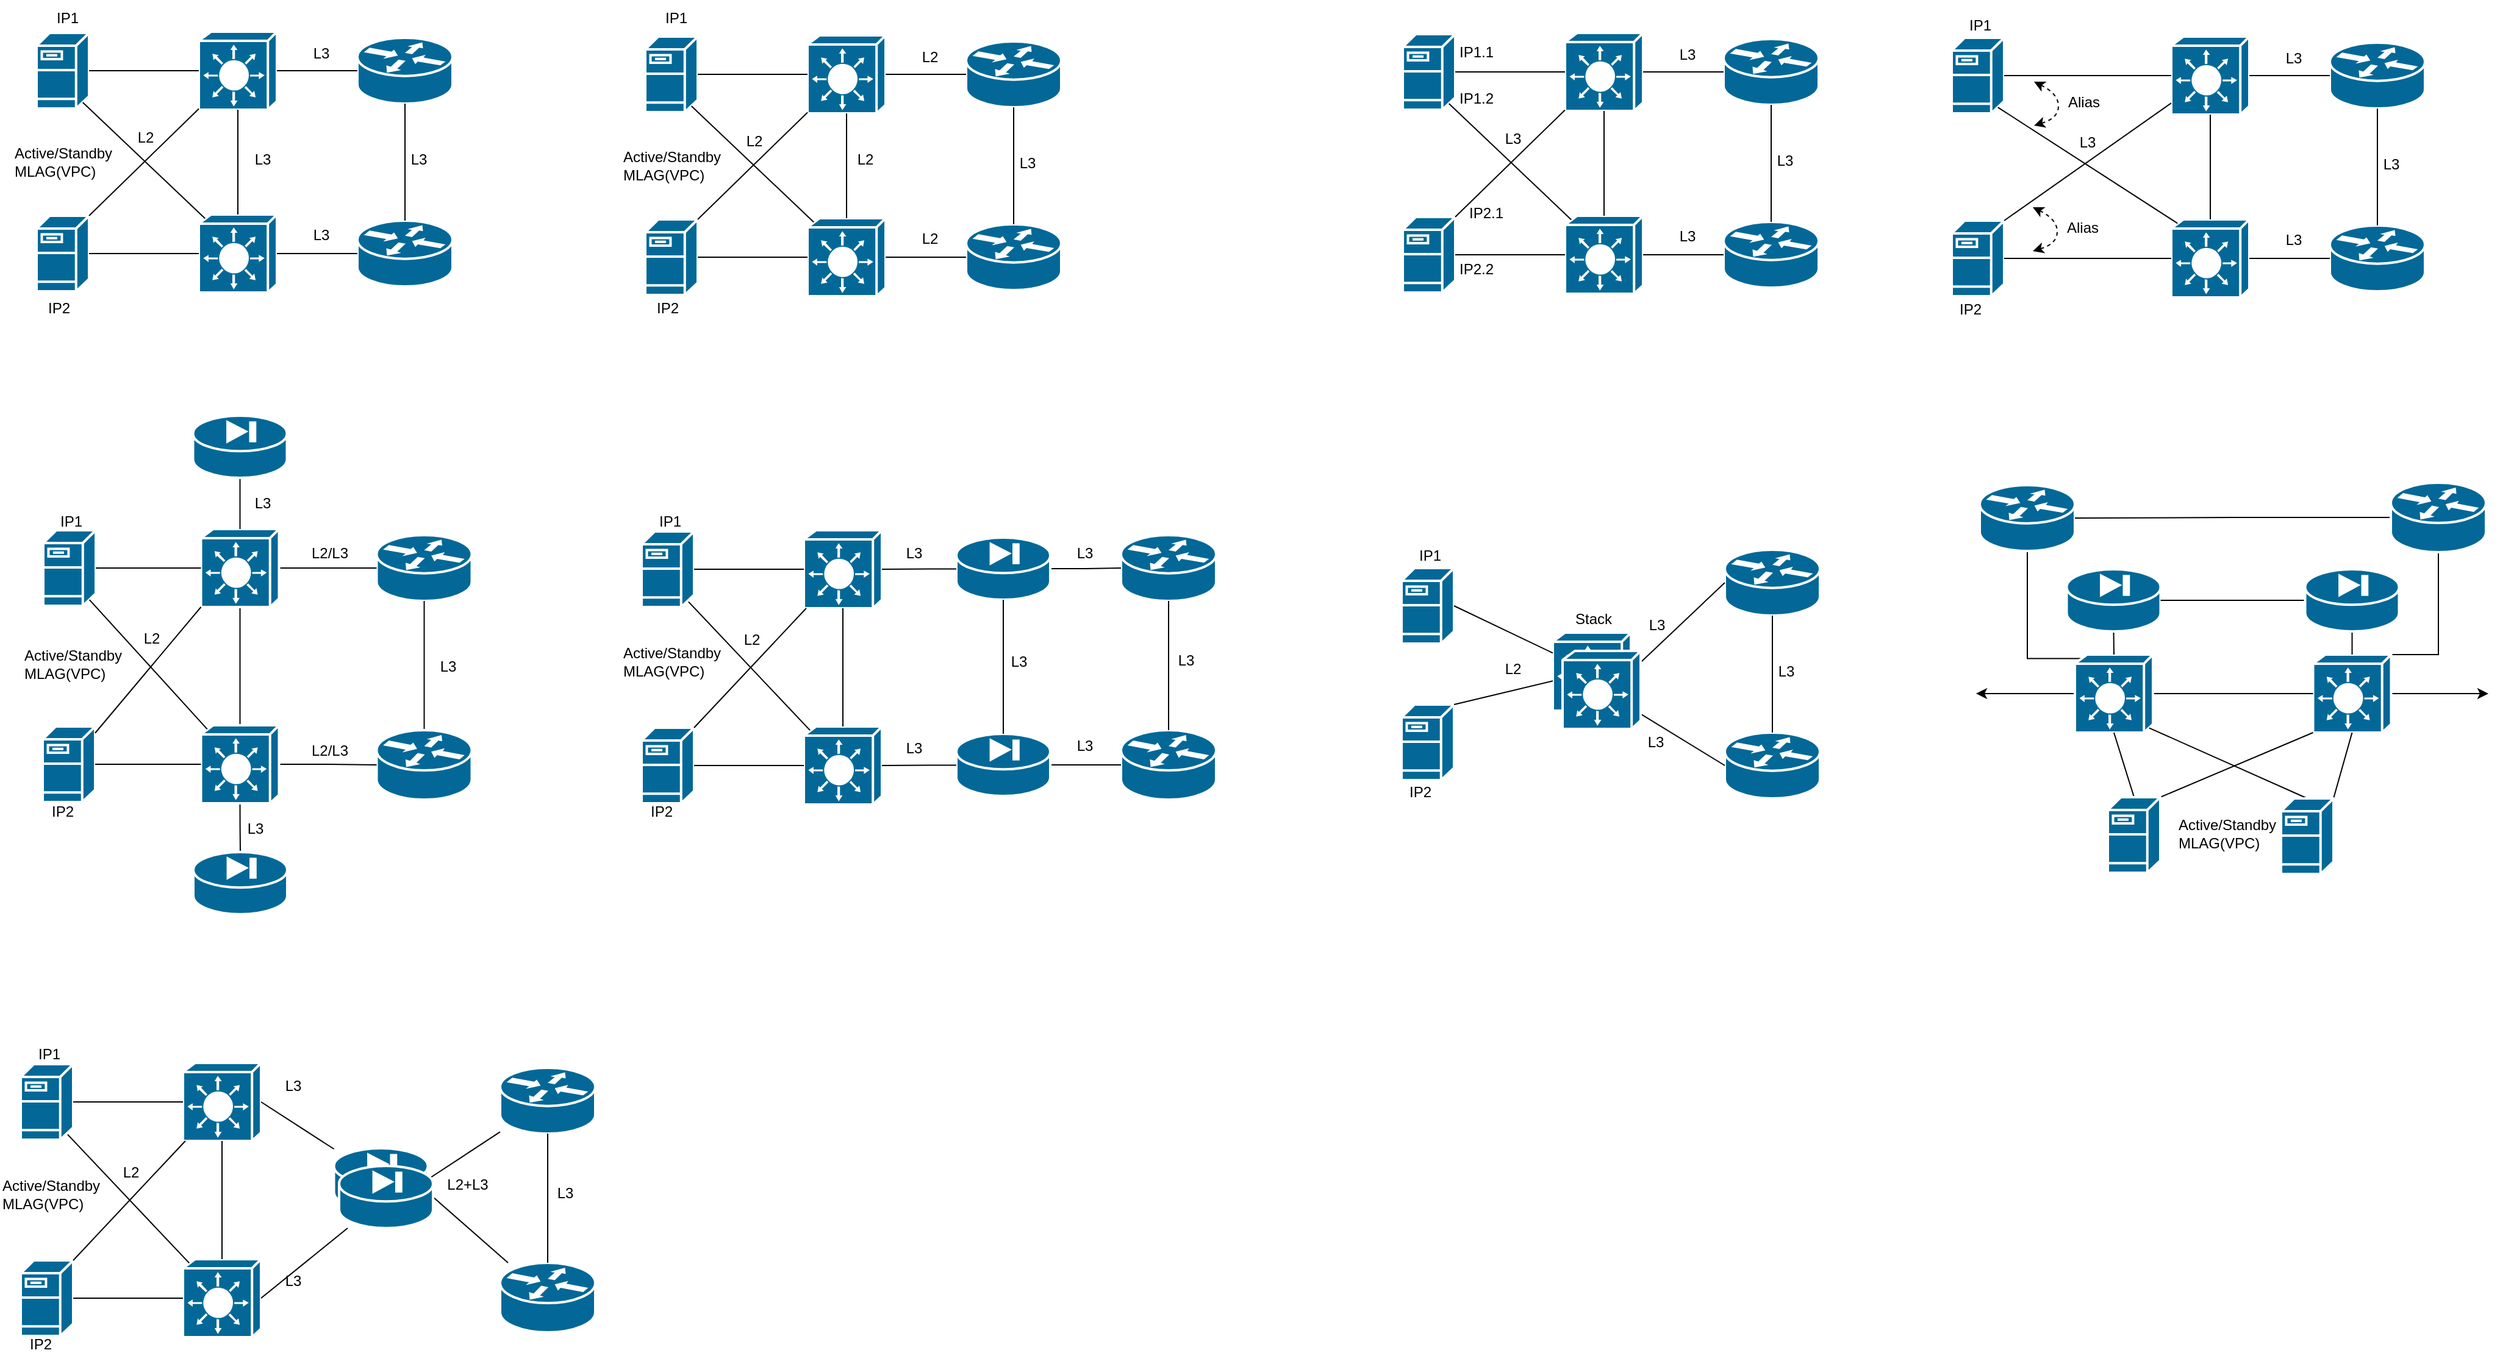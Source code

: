 <mxfile version="21.7.4" type="github" pages="2">
  <diagram name="L2" id="c37626ed-c26b-45fb-9056-f9ebc6bb27b6">
    <mxGraphModel dx="2112" dy="1215" grid="1" gridSize="10" guides="1" tooltips="1" connect="1" arrows="1" fold="1" page="1" pageScale="1" pageWidth="1100" pageHeight="850" background="none" math="0" shadow="0">
      <root>
        <mxCell id="0" />
        <mxCell id="1" parent="0" />
        <mxCell id="50eyXMAdFKq9AuaouaL7-2" value="" style="shape=mxgraph.cisco.routers.router;sketch=0;html=1;pointerEvents=1;dashed=0;fillColor=#036897;strokeColor=#ffffff;strokeWidth=2;verticalLabelPosition=bottom;verticalAlign=top;align=center;outlineConnect=0;" parent="1" vertex="1">
          <mxGeometry x="343" y="71" width="78" height="54" as="geometry" />
        </mxCell>
        <mxCell id="50eyXMAdFKq9AuaouaL7-3" value="" style="shape=mxgraph.cisco.routers.router;sketch=0;html=1;pointerEvents=1;dashed=0;fillColor=#036897;strokeColor=#ffffff;strokeWidth=2;verticalLabelPosition=bottom;verticalAlign=top;align=center;outlineConnect=0;" parent="1" vertex="1">
          <mxGeometry x="343" y="221" width="78" height="54" as="geometry" />
        </mxCell>
        <mxCell id="50eyXMAdFKq9AuaouaL7-5" value="" style="endArrow=none;html=1;rounded=0;entryX=0.5;entryY=1;entryDx=0;entryDy=0;entryPerimeter=0;exitX=0.5;exitY=0;exitDx=0;exitDy=0;exitPerimeter=0;" parent="1" source="50eyXMAdFKq9AuaouaL7-3" target="50eyXMAdFKq9AuaouaL7-2" edge="1">
          <mxGeometry width="50" height="50" relative="1" as="geometry">
            <mxPoint x="483" y="321" as="sourcePoint" />
            <mxPoint x="533" y="271" as="targetPoint" />
          </mxGeometry>
        </mxCell>
        <mxCell id="50eyXMAdFKq9AuaouaL7-6" value="" style="shape=mxgraph.cisco.switches.layer_3_switch;sketch=0;html=1;pointerEvents=1;dashed=0;fillColor=#036897;strokeColor=#ffffff;strokeWidth=2;verticalLabelPosition=bottom;verticalAlign=top;align=center;outlineConnect=0;" parent="1" vertex="1">
          <mxGeometry x="213" y="66" width="64" height="64" as="geometry" />
        </mxCell>
        <mxCell id="50eyXMAdFKq9AuaouaL7-7" value="" style="shape=mxgraph.cisco.switches.layer_3_switch;sketch=0;html=1;pointerEvents=1;dashed=0;fillColor=#036897;strokeColor=#ffffff;strokeWidth=2;verticalLabelPosition=bottom;verticalAlign=top;align=center;outlineConnect=0;" parent="1" vertex="1">
          <mxGeometry x="213" y="216" width="64" height="64" as="geometry" />
        </mxCell>
        <mxCell id="50eyXMAdFKq9AuaouaL7-8" value="" style="endArrow=none;html=1;rounded=0;entryX=1;entryY=0.5;entryDx=0;entryDy=0;entryPerimeter=0;exitX=0;exitY=0.5;exitDx=0;exitDy=0;exitPerimeter=0;" parent="1" source="50eyXMAdFKq9AuaouaL7-2" target="50eyXMAdFKq9AuaouaL7-6" edge="1">
          <mxGeometry width="50" height="50" relative="1" as="geometry">
            <mxPoint x="513" y="291.5" as="sourcePoint" />
            <mxPoint x="563" y="241.5" as="targetPoint" />
          </mxGeometry>
        </mxCell>
        <mxCell id="50eyXMAdFKq9AuaouaL7-9" value="" style="endArrow=none;html=1;rounded=0;entryX=0;entryY=0.5;entryDx=0;entryDy=0;entryPerimeter=0;" parent="1" source="50eyXMAdFKq9AuaouaL7-7" target="50eyXMAdFKq9AuaouaL7-3" edge="1">
          <mxGeometry width="50" height="50" relative="1" as="geometry">
            <mxPoint x="313" y="311.5" as="sourcePoint" />
            <mxPoint x="363" y="261.5" as="targetPoint" />
          </mxGeometry>
        </mxCell>
        <mxCell id="50eyXMAdFKq9AuaouaL7-10" value="" style="endArrow=none;html=1;rounded=0;entryX=0.5;entryY=1;entryDx=0;entryDy=0;entryPerimeter=0;" parent="1" source="50eyXMAdFKq9AuaouaL7-7" target="50eyXMAdFKq9AuaouaL7-6" edge="1">
          <mxGeometry width="50" height="50" relative="1" as="geometry">
            <mxPoint x="513" y="291.5" as="sourcePoint" />
            <mxPoint x="563" y="241.5" as="targetPoint" />
          </mxGeometry>
        </mxCell>
        <mxCell id="50eyXMAdFKq9AuaouaL7-11" value="" style="shape=mxgraph.cisco.servers.fileserver;sketch=0;html=1;pointerEvents=1;dashed=0;fillColor=#036897;strokeColor=#ffffff;strokeWidth=2;verticalLabelPosition=bottom;verticalAlign=top;align=center;outlineConnect=0;" parent="1" vertex="1">
          <mxGeometry x="80" y="67" width="43" height="62" as="geometry" />
        </mxCell>
        <mxCell id="50eyXMAdFKq9AuaouaL7-12" value="" style="shape=mxgraph.cisco.servers.fileserver;sketch=0;html=1;pointerEvents=1;dashed=0;fillColor=#036897;strokeColor=#ffffff;strokeWidth=2;verticalLabelPosition=bottom;verticalAlign=top;align=center;outlineConnect=0;" parent="1" vertex="1">
          <mxGeometry x="80" y="217" width="43" height="62" as="geometry" />
        </mxCell>
        <mxCell id="50eyXMAdFKq9AuaouaL7-14" value="" style="endArrow=none;html=1;rounded=0;entryX=1;entryY=0.5;entryDx=0;entryDy=0;entryPerimeter=0;" parent="1" source="50eyXMAdFKq9AuaouaL7-6" target="50eyXMAdFKq9AuaouaL7-11" edge="1">
          <mxGeometry width="50" height="50" relative="1" as="geometry">
            <mxPoint x="503" y="277" as="sourcePoint" />
            <mxPoint x="553" y="227" as="targetPoint" />
          </mxGeometry>
        </mxCell>
        <mxCell id="50eyXMAdFKq9AuaouaL7-15" value="" style="endArrow=none;html=1;rounded=0;entryX=1;entryY=0.5;entryDx=0;entryDy=0;entryPerimeter=0;" parent="1" source="50eyXMAdFKq9AuaouaL7-7" target="50eyXMAdFKq9AuaouaL7-12" edge="1">
          <mxGeometry width="50" height="50" relative="1" as="geometry">
            <mxPoint x="503" y="277" as="sourcePoint" />
            <mxPoint x="553" y="227" as="targetPoint" />
          </mxGeometry>
        </mxCell>
        <mxCell id="50eyXMAdFKq9AuaouaL7-16" value="" style="endArrow=none;html=1;rounded=0;exitX=0.08;exitY=0.05;exitDx=0;exitDy=0;exitPerimeter=0;entryX=0.88;entryY=0.92;entryDx=0;entryDy=0;entryPerimeter=0;" parent="1" source="50eyXMAdFKq9AuaouaL7-7" target="50eyXMAdFKq9AuaouaL7-11" edge="1">
          <mxGeometry width="50" height="50" relative="1" as="geometry">
            <mxPoint x="583" y="237" as="sourcePoint" />
            <mxPoint x="633" y="187" as="targetPoint" />
          </mxGeometry>
        </mxCell>
        <mxCell id="50eyXMAdFKq9AuaouaL7-17" value="" style="endArrow=none;html=1;rounded=0;exitX=1;exitY=0;exitDx=0;exitDy=0;exitPerimeter=0;" parent="1" source="50eyXMAdFKq9AuaouaL7-12" target="50eyXMAdFKq9AuaouaL7-6" edge="1">
          <mxGeometry width="50" height="50" relative="1" as="geometry">
            <mxPoint x="583" y="237" as="sourcePoint" />
            <mxPoint x="633" y="187" as="targetPoint" />
          </mxGeometry>
        </mxCell>
        <mxCell id="50eyXMAdFKq9AuaouaL7-18" value="" style="shape=mxgraph.cisco.routers.router;sketch=0;html=1;pointerEvents=1;dashed=0;fillColor=#036897;strokeColor=#ffffff;strokeWidth=2;verticalLabelPosition=bottom;verticalAlign=top;align=center;outlineConnect=0;" parent="1" vertex="1">
          <mxGeometry x="969" y="479" width="78" height="54" as="geometry" />
        </mxCell>
        <mxCell id="50eyXMAdFKq9AuaouaL7-19" value="" style="shape=mxgraph.cisco.routers.router;sketch=0;html=1;pointerEvents=1;dashed=0;fillColor=#036897;strokeColor=#ffffff;strokeWidth=2;verticalLabelPosition=bottom;verticalAlign=top;align=center;outlineConnect=0;" parent="1" vertex="1">
          <mxGeometry x="969" y="639" width="78" height="57" as="geometry" />
        </mxCell>
        <mxCell id="50eyXMAdFKq9AuaouaL7-20" value="" style="endArrow=none;html=1;rounded=0;exitX=0.5;exitY=0;exitDx=0;exitDy=0;exitPerimeter=0;" parent="1" source="50eyXMAdFKq9AuaouaL7-19" target="50eyXMAdFKq9AuaouaL7-18" edge="1">
          <mxGeometry width="50" height="50" relative="1" as="geometry">
            <mxPoint x="1109" y="729" as="sourcePoint" />
            <mxPoint x="1159" y="679" as="targetPoint" />
          </mxGeometry>
        </mxCell>
        <mxCell id="50eyXMAdFKq9AuaouaL7-21" value="" style="shape=mxgraph.cisco.switches.layer_3_switch;sketch=0;html=1;pointerEvents=1;dashed=0;fillColor=#036897;strokeColor=#ffffff;strokeWidth=2;verticalLabelPosition=bottom;verticalAlign=top;align=center;outlineConnect=0;" parent="1" vertex="1">
          <mxGeometry x="709" y="475" width="64" height="64" as="geometry" />
        </mxCell>
        <mxCell id="50eyXMAdFKq9AuaouaL7-22" value="" style="shape=mxgraph.cisco.switches.layer_3_switch;sketch=0;html=1;pointerEvents=1;dashed=0;fillColor=#036897;strokeColor=#ffffff;strokeWidth=2;verticalLabelPosition=bottom;verticalAlign=top;align=center;outlineConnect=0;" parent="1" vertex="1">
          <mxGeometry x="709" y="636" width="64" height="64" as="geometry" />
        </mxCell>
        <mxCell id="50eyXMAdFKq9AuaouaL7-25" value="" style="endArrow=none;html=1;rounded=0;entryX=0.5;entryY=1;entryDx=0;entryDy=0;entryPerimeter=0;" parent="1" source="50eyXMAdFKq9AuaouaL7-22" target="50eyXMAdFKq9AuaouaL7-21" edge="1">
          <mxGeometry width="50" height="50" relative="1" as="geometry">
            <mxPoint x="1009" y="704.5" as="sourcePoint" />
            <mxPoint x="1059" y="654.5" as="targetPoint" />
          </mxGeometry>
        </mxCell>
        <mxCell id="50eyXMAdFKq9AuaouaL7-116" style="rounded=0;orthogonalLoop=1;jettySize=auto;html=1;exitX=0.88;exitY=0.92;exitDx=0;exitDy=0;exitPerimeter=0;entryX=0.08;entryY=0.05;entryDx=0;entryDy=0;entryPerimeter=0;endArrow=none;endFill=0;" parent="1" source="50eyXMAdFKq9AuaouaL7-26" target="50eyXMAdFKq9AuaouaL7-22" edge="1">
          <mxGeometry relative="1" as="geometry" />
        </mxCell>
        <mxCell id="50eyXMAdFKq9AuaouaL7-26" value="" style="shape=mxgraph.cisco.servers.fileserver;sketch=0;html=1;pointerEvents=1;dashed=0;fillColor=#036897;strokeColor=#ffffff;strokeWidth=2;verticalLabelPosition=bottom;verticalAlign=top;align=center;outlineConnect=0;" parent="1" vertex="1">
          <mxGeometry x="576" y="476" width="43" height="62" as="geometry" />
        </mxCell>
        <mxCell id="50eyXMAdFKq9AuaouaL7-27" value="" style="shape=mxgraph.cisco.servers.fileserver;sketch=0;html=1;pointerEvents=1;dashed=0;fillColor=#036897;strokeColor=#ffffff;strokeWidth=2;verticalLabelPosition=bottom;verticalAlign=top;align=center;outlineConnect=0;" parent="1" vertex="1">
          <mxGeometry x="576" y="637" width="43" height="62" as="geometry" />
        </mxCell>
        <mxCell id="50eyXMAdFKq9AuaouaL7-28" value="" style="endArrow=none;html=1;rounded=0;entryX=1;entryY=0.5;entryDx=0;entryDy=0;entryPerimeter=0;" parent="1" source="50eyXMAdFKq9AuaouaL7-21" target="50eyXMAdFKq9AuaouaL7-26" edge="1">
          <mxGeometry width="50" height="50" relative="1" as="geometry">
            <mxPoint x="999" y="690" as="sourcePoint" />
            <mxPoint x="1049" y="640" as="targetPoint" />
          </mxGeometry>
        </mxCell>
        <mxCell id="50eyXMAdFKq9AuaouaL7-29" value="" style="endArrow=none;html=1;rounded=0;entryX=1;entryY=0.5;entryDx=0;entryDy=0;entryPerimeter=0;" parent="1" source="50eyXMAdFKq9AuaouaL7-22" target="50eyXMAdFKq9AuaouaL7-27" edge="1">
          <mxGeometry width="50" height="50" relative="1" as="geometry">
            <mxPoint x="999" y="690" as="sourcePoint" />
            <mxPoint x="1049" y="640" as="targetPoint" />
          </mxGeometry>
        </mxCell>
        <mxCell id="50eyXMAdFKq9AuaouaL7-31" value="" style="endArrow=none;html=1;rounded=0;exitX=1;exitY=0;exitDx=0;exitDy=0;exitPerimeter=0;" parent="1" source="50eyXMAdFKq9AuaouaL7-27" target="50eyXMAdFKq9AuaouaL7-21" edge="1">
          <mxGeometry width="50" height="50" relative="1" as="geometry">
            <mxPoint x="1079" y="650" as="sourcePoint" />
            <mxPoint x="1129" y="600" as="targetPoint" />
          </mxGeometry>
        </mxCell>
        <mxCell id="50eyXMAdFKq9AuaouaL7-43" style="edgeStyle=orthogonalEdgeStyle;rounded=0;orthogonalLoop=1;jettySize=auto;html=1;exitX=1;exitY=0.5;exitDx=0;exitDy=0;exitPerimeter=0;endArrow=none;endFill=0;" parent="1" source="50eyXMAdFKq9AuaouaL7-33" target="50eyXMAdFKq9AuaouaL7-19" edge="1">
          <mxGeometry relative="1" as="geometry" />
        </mxCell>
        <mxCell id="50eyXMAdFKq9AuaouaL7-33" value="" style="shape=mxgraph.cisco.security.pix_firewall;sketch=0;html=1;pointerEvents=1;dashed=0;fillColor=#036897;strokeColor=#ffffff;strokeWidth=2;verticalLabelPosition=bottom;verticalAlign=top;align=center;outlineConnect=0;" parent="1" vertex="1">
          <mxGeometry x="834" y="642" width="77" height="51" as="geometry" />
        </mxCell>
        <mxCell id="50eyXMAdFKq9AuaouaL7-42" style="edgeStyle=orthogonalEdgeStyle;rounded=0;orthogonalLoop=1;jettySize=auto;html=1;exitX=1;exitY=0.5;exitDx=0;exitDy=0;exitPerimeter=0;endArrow=none;endFill=0;" parent="1" source="50eyXMAdFKq9AuaouaL7-35" target="50eyXMAdFKq9AuaouaL7-18" edge="1">
          <mxGeometry relative="1" as="geometry" />
        </mxCell>
        <mxCell id="50eyXMAdFKq9AuaouaL7-35" value="" style="shape=mxgraph.cisco.security.pix_firewall;sketch=0;html=1;pointerEvents=1;dashed=0;fillColor=#036897;strokeColor=#ffffff;strokeWidth=2;verticalLabelPosition=bottom;verticalAlign=top;align=center;outlineConnect=0;" parent="1" vertex="1">
          <mxGeometry x="834" y="481" width="77" height="51" as="geometry" />
        </mxCell>
        <mxCell id="50eyXMAdFKq9AuaouaL7-38" value="" style="endArrow=none;html=1;rounded=0;entryX=1;entryY=0.5;entryDx=0;entryDy=0;entryPerimeter=0;" parent="1" source="50eyXMAdFKq9AuaouaL7-35" target="50eyXMAdFKq9AuaouaL7-21" edge="1">
          <mxGeometry width="50" height="50" relative="1" as="geometry">
            <mxPoint x="849" y="659" as="sourcePoint" />
            <mxPoint x="789" y="519" as="targetPoint" />
          </mxGeometry>
        </mxCell>
        <mxCell id="50eyXMAdFKq9AuaouaL7-39" value="" style="endArrow=none;html=1;rounded=0;exitX=1;exitY=0.5;exitDx=0;exitDy=0;exitPerimeter=0;" parent="1" source="50eyXMAdFKq9AuaouaL7-22" target="50eyXMAdFKq9AuaouaL7-33" edge="1">
          <mxGeometry width="50" height="50" relative="1" as="geometry">
            <mxPoint x="819" y="599" as="sourcePoint" />
            <mxPoint x="869" y="549" as="targetPoint" />
          </mxGeometry>
        </mxCell>
        <mxCell id="50eyXMAdFKq9AuaouaL7-41" value="" style="endArrow=none;html=1;rounded=0;entryX=0.5;entryY=1;entryDx=0;entryDy=0;entryPerimeter=0;exitX=0.5;exitY=0;exitDx=0;exitDy=0;exitPerimeter=0;" parent="1" source="50eyXMAdFKq9AuaouaL7-33" target="50eyXMAdFKq9AuaouaL7-35" edge="1">
          <mxGeometry width="50" height="50" relative="1" as="geometry">
            <mxPoint x="814" y="599" as="sourcePoint" />
            <mxPoint x="864" y="549" as="targetPoint" />
          </mxGeometry>
        </mxCell>
        <mxCell id="50eyXMAdFKq9AuaouaL7-45" value="L3" style="text;html=1;align=center;verticalAlign=middle;resizable=0;points=[];autosize=1;strokeColor=none;fillColor=none;" parent="1" vertex="1">
          <mxGeometry x="293" y="69" width="40" height="30" as="geometry" />
        </mxCell>
        <mxCell id="50eyXMAdFKq9AuaouaL7-46" value="L3" style="text;html=1;align=center;verticalAlign=middle;resizable=0;points=[];autosize=1;strokeColor=none;fillColor=none;" parent="1" vertex="1">
          <mxGeometry x="293" y="218" width="40" height="30" as="geometry" />
        </mxCell>
        <mxCell id="50eyXMAdFKq9AuaouaL7-47" value="L3" style="text;html=1;align=center;verticalAlign=middle;resizable=0;points=[];autosize=1;strokeColor=none;fillColor=none;" parent="1" vertex="1">
          <mxGeometry x="373" y="156" width="40" height="30" as="geometry" />
        </mxCell>
        <mxCell id="50eyXMAdFKq9AuaouaL7-51" value="L2" style="text;html=1;align=center;verticalAlign=middle;resizable=0;points=[];autosize=1;strokeColor=none;fillColor=none;" parent="1" vertex="1">
          <mxGeometry x="149" y="138" width="40" height="30" as="geometry" />
        </mxCell>
        <mxCell id="50eyXMAdFKq9AuaouaL7-52" value="L3" style="text;html=1;align=center;verticalAlign=middle;resizable=0;points=[];autosize=1;strokeColor=none;fillColor=none;" parent="1" vertex="1">
          <mxGeometry x="1002" y="567" width="40" height="30" as="geometry" />
        </mxCell>
        <mxCell id="50eyXMAdFKq9AuaouaL7-53" value="L3" style="text;html=1;align=center;verticalAlign=middle;resizable=0;points=[];autosize=1;strokeColor=none;fillColor=none;" parent="1" vertex="1">
          <mxGeometry x="919" y="479" width="40" height="30" as="geometry" />
        </mxCell>
        <mxCell id="50eyXMAdFKq9AuaouaL7-54" value="L3" style="text;html=1;align=center;verticalAlign=middle;resizable=0;points=[];autosize=1;strokeColor=none;fillColor=none;" parent="1" vertex="1">
          <mxGeometry x="919" y="637" width="40" height="30" as="geometry" />
        </mxCell>
        <mxCell id="50eyXMAdFKq9AuaouaL7-55" value="L3" style="text;html=1;align=center;verticalAlign=middle;resizable=0;points=[];autosize=1;strokeColor=none;fillColor=none;" parent="1" vertex="1">
          <mxGeometry x="779" y="479" width="40" height="30" as="geometry" />
        </mxCell>
        <mxCell id="50eyXMAdFKq9AuaouaL7-56" value="L3" style="text;html=1;align=center;verticalAlign=middle;resizable=0;points=[];autosize=1;strokeColor=none;fillColor=none;" parent="1" vertex="1">
          <mxGeometry x="779" y="639" width="40" height="30" as="geometry" />
        </mxCell>
        <mxCell id="50eyXMAdFKq9AuaouaL7-60" value="L2" style="text;html=1;align=center;verticalAlign=middle;resizable=0;points=[];autosize=1;strokeColor=none;fillColor=none;" parent="1" vertex="1">
          <mxGeometry x="646" y="550" width="40" height="30" as="geometry" />
        </mxCell>
        <mxCell id="50eyXMAdFKq9AuaouaL7-61" value="" style="shape=mxgraph.cisco.routers.router;sketch=0;html=1;pointerEvents=1;dashed=0;fillColor=#036897;strokeColor=#ffffff;strokeWidth=2;verticalLabelPosition=bottom;verticalAlign=top;align=center;outlineConnect=0;" parent="1" vertex="1">
          <mxGeometry x="358.75" y="479" width="78" height="54" as="geometry" />
        </mxCell>
        <mxCell id="50eyXMAdFKq9AuaouaL7-93" style="edgeStyle=orthogonalEdgeStyle;rounded=0;orthogonalLoop=1;jettySize=auto;html=1;exitX=0.5;exitY=0;exitDx=0;exitDy=0;exitPerimeter=0;endArrow=none;endFill=0;" parent="1" source="50eyXMAdFKq9AuaouaL7-62" target="50eyXMAdFKq9AuaouaL7-61" edge="1">
          <mxGeometry relative="1" as="geometry" />
        </mxCell>
        <mxCell id="50eyXMAdFKq9AuaouaL7-62" value="" style="shape=mxgraph.cisco.routers.router;sketch=0;html=1;pointerEvents=1;dashed=0;fillColor=#036897;strokeColor=#ffffff;strokeWidth=2;verticalLabelPosition=bottom;verticalAlign=top;align=center;outlineConnect=0;" parent="1" vertex="1">
          <mxGeometry x="358.75" y="639" width="78" height="57" as="geometry" />
        </mxCell>
        <mxCell id="50eyXMAdFKq9AuaouaL7-91" style="edgeStyle=orthogonalEdgeStyle;rounded=0;orthogonalLoop=1;jettySize=auto;html=1;exitX=1;exitY=0.5;exitDx=0;exitDy=0;exitPerimeter=0;endArrow=none;endFill=0;" parent="1" source="50eyXMAdFKq9AuaouaL7-64" target="50eyXMAdFKq9AuaouaL7-61" edge="1">
          <mxGeometry relative="1" as="geometry" />
        </mxCell>
        <mxCell id="50eyXMAdFKq9AuaouaL7-94" style="edgeStyle=orthogonalEdgeStyle;rounded=0;orthogonalLoop=1;jettySize=auto;html=1;exitX=0.5;exitY=1;exitDx=0;exitDy=0;exitPerimeter=0;endArrow=none;endFill=0;" parent="1" source="50eyXMAdFKq9AuaouaL7-64" target="50eyXMAdFKq9AuaouaL7-65" edge="1">
          <mxGeometry relative="1" as="geometry" />
        </mxCell>
        <mxCell id="50eyXMAdFKq9AuaouaL7-64" value="" style="shape=mxgraph.cisco.switches.layer_3_switch;sketch=0;html=1;pointerEvents=1;dashed=0;fillColor=#036897;strokeColor=#ffffff;strokeWidth=2;verticalLabelPosition=bottom;verticalAlign=top;align=center;outlineConnect=0;" parent="1" vertex="1">
          <mxGeometry x="214.75" y="474" width="64" height="64" as="geometry" />
        </mxCell>
        <mxCell id="50eyXMAdFKq9AuaouaL7-92" style="edgeStyle=orthogonalEdgeStyle;rounded=0;orthogonalLoop=1;jettySize=auto;html=1;exitX=1;exitY=0.5;exitDx=0;exitDy=0;exitPerimeter=0;entryX=0;entryY=0.5;entryDx=0;entryDy=0;entryPerimeter=0;endArrow=none;endFill=0;" parent="1" source="50eyXMAdFKq9AuaouaL7-65" target="50eyXMAdFKq9AuaouaL7-62" edge="1">
          <mxGeometry relative="1" as="geometry" />
        </mxCell>
        <mxCell id="hsrcM9bvChieIn7VFI1G-53" style="edgeStyle=orthogonalEdgeStyle;rounded=0;orthogonalLoop=1;jettySize=auto;html=1;exitX=0.5;exitY=1;exitDx=0;exitDy=0;exitPerimeter=0;entryX=0.5;entryY=0;entryDx=0;entryDy=0;entryPerimeter=0;endArrow=none;endFill=0;" edge="1" parent="1" source="50eyXMAdFKq9AuaouaL7-65" target="50eyXMAdFKq9AuaouaL7-74">
          <mxGeometry relative="1" as="geometry" />
        </mxCell>
        <mxCell id="50eyXMAdFKq9AuaouaL7-65" value="" style="shape=mxgraph.cisco.switches.layer_3_switch;sketch=0;html=1;pointerEvents=1;dashed=0;fillColor=#036897;strokeColor=#ffffff;strokeWidth=2;verticalLabelPosition=bottom;verticalAlign=top;align=center;outlineConnect=0;" parent="1" vertex="1">
          <mxGeometry x="214.75" y="635" width="64" height="64" as="geometry" />
        </mxCell>
        <mxCell id="50eyXMAdFKq9AuaouaL7-67" value="" style="shape=mxgraph.cisco.servers.fileserver;sketch=0;html=1;pointerEvents=1;dashed=0;fillColor=#036897;strokeColor=#ffffff;strokeWidth=2;verticalLabelPosition=bottom;verticalAlign=top;align=center;outlineConnect=0;" parent="1" vertex="1">
          <mxGeometry x="85.5" y="475" width="43" height="62" as="geometry" />
        </mxCell>
        <mxCell id="50eyXMAdFKq9AuaouaL7-68" value="" style="shape=mxgraph.cisco.servers.fileserver;sketch=0;html=1;pointerEvents=1;dashed=0;fillColor=#036897;strokeColor=#ffffff;strokeWidth=2;verticalLabelPosition=bottom;verticalAlign=top;align=center;outlineConnect=0;" parent="1" vertex="1">
          <mxGeometry x="85" y="636" width="43" height="62" as="geometry" />
        </mxCell>
        <mxCell id="hsrcM9bvChieIn7VFI1G-52" style="edgeStyle=orthogonalEdgeStyle;rounded=0;orthogonalLoop=1;jettySize=auto;html=1;exitX=0.5;exitY=1;exitDx=0;exitDy=0;exitPerimeter=0;entryX=0.5;entryY=0;entryDx=0;entryDy=0;entryPerimeter=0;endArrow=none;endFill=0;" edge="1" parent="1" source="50eyXMAdFKq9AuaouaL7-76" target="50eyXMAdFKq9AuaouaL7-64">
          <mxGeometry relative="1" as="geometry" />
        </mxCell>
        <mxCell id="50eyXMAdFKq9AuaouaL7-76" value="" style="shape=mxgraph.cisco.security.pix_firewall;sketch=0;html=1;pointerEvents=1;dashed=0;fillColor=#036897;strokeColor=#ffffff;strokeWidth=2;verticalLabelPosition=bottom;verticalAlign=top;align=center;outlineConnect=0;" parent="1" vertex="1">
          <mxGeometry x="208.25" y="381" width="77" height="51" as="geometry" />
        </mxCell>
        <mxCell id="50eyXMAdFKq9AuaouaL7-101" value="" style="endArrow=none;html=1;rounded=0;entryX=1;entryY=0.5;entryDx=0;entryDy=0;entryPerimeter=0;exitX=0;exitY=0.5;exitDx=0;exitDy=0;exitPerimeter=0;" parent="1" source="50eyXMAdFKq9AuaouaL7-64" target="50eyXMAdFKq9AuaouaL7-67" edge="1">
          <mxGeometry width="50" height="50" relative="1" as="geometry">
            <mxPoint x="-13" y="672" as="sourcePoint" />
            <mxPoint x="37" y="622" as="targetPoint" />
          </mxGeometry>
        </mxCell>
        <mxCell id="50eyXMAdFKq9AuaouaL7-102" value="" style="endArrow=none;html=1;rounded=0;entryX=0.88;entryY=0.92;entryDx=0;entryDy=0;entryPerimeter=0;exitX=0.08;exitY=0.05;exitDx=0;exitDy=0;exitPerimeter=0;" parent="1" source="50eyXMAdFKq9AuaouaL7-65" target="50eyXMAdFKq9AuaouaL7-67" edge="1">
          <mxGeometry width="50" height="50" relative="1" as="geometry">
            <mxPoint x="-13" y="672" as="sourcePoint" />
            <mxPoint x="37" y="622" as="targetPoint" />
          </mxGeometry>
        </mxCell>
        <mxCell id="50eyXMAdFKq9AuaouaL7-103" value="" style="endArrow=none;html=1;rounded=0;entryX=0;entryY=1;entryDx=0;entryDy=0;entryPerimeter=0;" parent="1" source="50eyXMAdFKq9AuaouaL7-68" target="50eyXMAdFKq9AuaouaL7-64" edge="1">
          <mxGeometry width="50" height="50" relative="1" as="geometry">
            <mxPoint x="-13" y="672" as="sourcePoint" />
            <mxPoint x="37" y="622" as="targetPoint" />
          </mxGeometry>
        </mxCell>
        <mxCell id="50eyXMAdFKq9AuaouaL7-104" value="" style="endArrow=none;html=1;rounded=0;exitX=1;exitY=0.5;exitDx=0;exitDy=0;exitPerimeter=0;" parent="1" source="50eyXMAdFKq9AuaouaL7-68" target="50eyXMAdFKq9AuaouaL7-65" edge="1">
          <mxGeometry width="50" height="50" relative="1" as="geometry">
            <mxPoint x="-13" y="672" as="sourcePoint" />
            <mxPoint x="37" y="622" as="targetPoint" />
          </mxGeometry>
        </mxCell>
        <mxCell id="50eyXMAdFKq9AuaouaL7-105" value="L3" style="text;html=1;align=center;verticalAlign=middle;resizable=0;points=[];autosize=1;strokeColor=none;fillColor=none;" parent="1" vertex="1">
          <mxGeometry x="396.75" y="572" width="40" height="30" as="geometry" />
        </mxCell>
        <mxCell id="50eyXMAdFKq9AuaouaL7-106" value="L2/L3" style="text;html=1;align=center;verticalAlign=middle;resizable=0;points=[];autosize=1;strokeColor=none;fillColor=none;" parent="1" vertex="1">
          <mxGeometry x="295" y="479" width="50" height="30" as="geometry" />
        </mxCell>
        <mxCell id="50eyXMAdFKq9AuaouaL7-108" value="L2" style="text;html=1;align=center;verticalAlign=middle;resizable=0;points=[];autosize=1;strokeColor=none;fillColor=none;" parent="1" vertex="1">
          <mxGeometry x="154" y="549" width="40" height="30" as="geometry" />
        </mxCell>
        <mxCell id="50eyXMAdFKq9AuaouaL7-109" value="L3" style="text;html=1;align=center;verticalAlign=middle;resizable=0;points=[];autosize=1;strokeColor=none;fillColor=none;" parent="1" vertex="1">
          <mxGeometry x="245.25" y="438" width="40" height="30" as="geometry" />
        </mxCell>
        <mxCell id="50eyXMAdFKq9AuaouaL7-74" value="" style="shape=mxgraph.cisco.security.pix_firewall;sketch=0;html=1;pointerEvents=1;dashed=0;fillColor=#036897;strokeColor=#ffffff;strokeWidth=2;verticalLabelPosition=bottom;verticalAlign=top;align=center;outlineConnect=0;" parent="1" vertex="1">
          <mxGeometry x="208.5" y="739" width="77" height="51" as="geometry" />
        </mxCell>
        <mxCell id="w8u5icsETcRtnx7S4hsD-54" value="&lt;div&gt;Active/Standby&lt;/div&gt;&lt;div&gt;MLAG(VPC)&lt;br&gt;&lt;/div&gt;" style="text;html=1;strokeColor=none;fillColor=none;align=left;verticalAlign=middle;whiteSpace=wrap;rounded=0;" parent="1" vertex="1">
          <mxGeometry x="60" y="158" width="60" height="30" as="geometry" />
        </mxCell>
        <mxCell id="w8u5icsETcRtnx7S4hsD-57" value="" style="shape=mxgraph.cisco.routers.router;sketch=0;html=1;pointerEvents=1;dashed=0;fillColor=#036897;strokeColor=#ffffff;strokeWidth=2;verticalLabelPosition=bottom;verticalAlign=top;align=center;outlineConnect=0;" parent="1" vertex="1">
          <mxGeometry x="1463" y="72" width="78" height="54" as="geometry" />
        </mxCell>
        <mxCell id="w8u5icsETcRtnx7S4hsD-58" value="" style="shape=mxgraph.cisco.routers.router;sketch=0;html=1;pointerEvents=1;dashed=0;fillColor=#036897;strokeColor=#ffffff;strokeWidth=2;verticalLabelPosition=bottom;verticalAlign=top;align=center;outlineConnect=0;" parent="1" vertex="1">
          <mxGeometry x="1463" y="222" width="78" height="54" as="geometry" />
        </mxCell>
        <mxCell id="w8u5icsETcRtnx7S4hsD-59" value="" style="endArrow=none;html=1;rounded=0;entryX=0.5;entryY=1;entryDx=0;entryDy=0;entryPerimeter=0;exitX=0.5;exitY=0;exitDx=0;exitDy=0;exitPerimeter=0;" parent="1" source="w8u5icsETcRtnx7S4hsD-58" target="w8u5icsETcRtnx7S4hsD-57" edge="1">
          <mxGeometry width="50" height="50" relative="1" as="geometry">
            <mxPoint x="1603" y="322" as="sourcePoint" />
            <mxPoint x="1653" y="272" as="targetPoint" />
          </mxGeometry>
        </mxCell>
        <mxCell id="w8u5icsETcRtnx7S4hsD-60" value="" style="shape=mxgraph.cisco.switches.layer_3_switch;sketch=0;html=1;pointerEvents=1;dashed=0;fillColor=#036897;strokeColor=#ffffff;strokeWidth=2;verticalLabelPosition=bottom;verticalAlign=top;align=center;outlineConnect=0;" parent="1" vertex="1">
          <mxGeometry x="1333" y="67" width="64" height="64" as="geometry" />
        </mxCell>
        <mxCell id="w8u5icsETcRtnx7S4hsD-61" value="" style="shape=mxgraph.cisco.switches.layer_3_switch;sketch=0;html=1;pointerEvents=1;dashed=0;fillColor=#036897;strokeColor=#ffffff;strokeWidth=2;verticalLabelPosition=bottom;verticalAlign=top;align=center;outlineConnect=0;" parent="1" vertex="1">
          <mxGeometry x="1333" y="217" width="64" height="64" as="geometry" />
        </mxCell>
        <mxCell id="w8u5icsETcRtnx7S4hsD-62" value="" style="endArrow=none;html=1;rounded=0;entryX=1;entryY=0.5;entryDx=0;entryDy=0;entryPerimeter=0;exitX=0;exitY=0.5;exitDx=0;exitDy=0;exitPerimeter=0;" parent="1" source="w8u5icsETcRtnx7S4hsD-57" target="w8u5icsETcRtnx7S4hsD-60" edge="1">
          <mxGeometry width="50" height="50" relative="1" as="geometry">
            <mxPoint x="1633" y="292.5" as="sourcePoint" />
            <mxPoint x="1683" y="242.5" as="targetPoint" />
          </mxGeometry>
        </mxCell>
        <mxCell id="w8u5icsETcRtnx7S4hsD-63" value="" style="endArrow=none;html=1;rounded=0;entryX=0;entryY=0.5;entryDx=0;entryDy=0;entryPerimeter=0;" parent="1" source="w8u5icsETcRtnx7S4hsD-61" target="w8u5icsETcRtnx7S4hsD-58" edge="1">
          <mxGeometry width="50" height="50" relative="1" as="geometry">
            <mxPoint x="1433" y="312.5" as="sourcePoint" />
            <mxPoint x="1483" y="262.5" as="targetPoint" />
          </mxGeometry>
        </mxCell>
        <mxCell id="w8u5icsETcRtnx7S4hsD-64" value="" style="endArrow=none;html=1;rounded=0;entryX=0.5;entryY=1;entryDx=0;entryDy=0;entryPerimeter=0;" parent="1" source="w8u5icsETcRtnx7S4hsD-61" target="w8u5icsETcRtnx7S4hsD-60" edge="1">
          <mxGeometry width="50" height="50" relative="1" as="geometry">
            <mxPoint x="1633" y="292.5" as="sourcePoint" />
            <mxPoint x="1683" y="242.5" as="targetPoint" />
          </mxGeometry>
        </mxCell>
        <mxCell id="w8u5icsETcRtnx7S4hsD-65" value="" style="shape=mxgraph.cisco.servers.fileserver;sketch=0;html=1;pointerEvents=1;dashed=0;fillColor=#036897;strokeColor=#ffffff;strokeWidth=2;verticalLabelPosition=bottom;verticalAlign=top;align=center;outlineConnect=0;" parent="1" vertex="1">
          <mxGeometry x="1200" y="68" width="43" height="62" as="geometry" />
        </mxCell>
        <mxCell id="w8u5icsETcRtnx7S4hsD-66" value="" style="shape=mxgraph.cisco.servers.fileserver;sketch=0;html=1;pointerEvents=1;dashed=0;fillColor=#036897;strokeColor=#ffffff;strokeWidth=2;verticalLabelPosition=bottom;verticalAlign=top;align=center;outlineConnect=0;" parent="1" vertex="1">
          <mxGeometry x="1200" y="218" width="43" height="62" as="geometry" />
        </mxCell>
        <mxCell id="w8u5icsETcRtnx7S4hsD-67" value="" style="endArrow=none;html=1;rounded=0;entryX=1;entryY=0.5;entryDx=0;entryDy=0;entryPerimeter=0;" parent="1" source="w8u5icsETcRtnx7S4hsD-60" target="w8u5icsETcRtnx7S4hsD-65" edge="1">
          <mxGeometry width="50" height="50" relative="1" as="geometry">
            <mxPoint x="1623" y="278" as="sourcePoint" />
            <mxPoint x="1673" y="228" as="targetPoint" />
          </mxGeometry>
        </mxCell>
        <mxCell id="w8u5icsETcRtnx7S4hsD-68" value="" style="endArrow=none;html=1;rounded=0;entryX=1;entryY=0.5;entryDx=0;entryDy=0;entryPerimeter=0;" parent="1" source="w8u5icsETcRtnx7S4hsD-61" target="w8u5icsETcRtnx7S4hsD-66" edge="1">
          <mxGeometry width="50" height="50" relative="1" as="geometry">
            <mxPoint x="1623" y="278" as="sourcePoint" />
            <mxPoint x="1673" y="228" as="targetPoint" />
          </mxGeometry>
        </mxCell>
        <mxCell id="w8u5icsETcRtnx7S4hsD-69" value="" style="endArrow=none;html=1;rounded=0;exitX=0.08;exitY=0.05;exitDx=0;exitDy=0;exitPerimeter=0;entryX=0.88;entryY=0.92;entryDx=0;entryDy=0;entryPerimeter=0;" parent="1" source="w8u5icsETcRtnx7S4hsD-61" target="w8u5icsETcRtnx7S4hsD-65" edge="1">
          <mxGeometry width="50" height="50" relative="1" as="geometry">
            <mxPoint x="1703" y="238" as="sourcePoint" />
            <mxPoint x="1753" y="188" as="targetPoint" />
          </mxGeometry>
        </mxCell>
        <mxCell id="w8u5icsETcRtnx7S4hsD-70" value="" style="endArrow=none;html=1;rounded=0;exitX=1;exitY=0;exitDx=0;exitDy=0;exitPerimeter=0;" parent="1" source="w8u5icsETcRtnx7S4hsD-66" target="w8u5icsETcRtnx7S4hsD-60" edge="1">
          <mxGeometry width="50" height="50" relative="1" as="geometry">
            <mxPoint x="1703" y="238" as="sourcePoint" />
            <mxPoint x="1753" y="188" as="targetPoint" />
          </mxGeometry>
        </mxCell>
        <mxCell id="w8u5icsETcRtnx7S4hsD-71" value="L3" style="text;html=1;align=center;verticalAlign=middle;resizable=0;points=[];autosize=1;strokeColor=none;fillColor=none;" parent="1" vertex="1">
          <mxGeometry x="1413" y="70" width="40" height="30" as="geometry" />
        </mxCell>
        <mxCell id="w8u5icsETcRtnx7S4hsD-72" value="L3" style="text;html=1;align=center;verticalAlign=middle;resizable=0;points=[];autosize=1;strokeColor=none;fillColor=none;" parent="1" vertex="1">
          <mxGeometry x="1413" y="219" width="40" height="30" as="geometry" />
        </mxCell>
        <mxCell id="w8u5icsETcRtnx7S4hsD-73" value="L3" style="text;html=1;align=center;verticalAlign=middle;resizable=0;points=[];autosize=1;strokeColor=none;fillColor=none;" parent="1" vertex="1">
          <mxGeometry x="1493" y="157" width="40" height="30" as="geometry" />
        </mxCell>
        <mxCell id="w8u5icsETcRtnx7S4hsD-76" value="L3" style="text;html=1;align=center;verticalAlign=middle;resizable=0;points=[];autosize=1;strokeColor=none;fillColor=none;" parent="1" vertex="1">
          <mxGeometry x="1270" y="139" width="40" height="30" as="geometry" />
        </mxCell>
        <mxCell id="toKec3oVLZVcTKVoejg7-1" value="&lt;div&gt;Active/Standby&lt;/div&gt;&lt;div&gt;MLAG(VPC)&lt;br&gt;&lt;/div&gt;" style="text;html=1;strokeColor=none;fillColor=none;align=left;verticalAlign=middle;whiteSpace=wrap;rounded=0;" vertex="1" parent="1">
          <mxGeometry x="559" y="568" width="60" height="30" as="geometry" />
        </mxCell>
        <mxCell id="toKec3oVLZVcTKVoejg7-2" value="&lt;div&gt;Active/Standby&lt;/div&gt;&lt;div&gt;MLAG(VPC)&lt;br&gt;&lt;/div&gt;" style="text;html=1;strokeColor=none;fillColor=none;align=left;verticalAlign=middle;whiteSpace=wrap;rounded=0;" vertex="1" parent="1">
          <mxGeometry x="68" y="570" width="60" height="30" as="geometry" />
        </mxCell>
        <mxCell id="toKec3oVLZVcTKVoejg7-3" value="" style="shape=mxgraph.cisco.routers.router;sketch=0;html=1;pointerEvents=1;dashed=0;fillColor=#036897;strokeColor=#ffffff;strokeWidth=2;verticalLabelPosition=bottom;verticalAlign=top;align=center;outlineConnect=0;" vertex="1" parent="1">
          <mxGeometry x="842" y="74" width="78" height="54" as="geometry" />
        </mxCell>
        <mxCell id="toKec3oVLZVcTKVoejg7-4" value="" style="shape=mxgraph.cisco.routers.router;sketch=0;html=1;pointerEvents=1;dashed=0;fillColor=#036897;strokeColor=#ffffff;strokeWidth=2;verticalLabelPosition=bottom;verticalAlign=top;align=center;outlineConnect=0;" vertex="1" parent="1">
          <mxGeometry x="842" y="224" width="78" height="54" as="geometry" />
        </mxCell>
        <mxCell id="toKec3oVLZVcTKVoejg7-5" value="" style="endArrow=none;html=1;rounded=0;entryX=0.5;entryY=1;entryDx=0;entryDy=0;entryPerimeter=0;exitX=0.5;exitY=0;exitDx=0;exitDy=0;exitPerimeter=0;" edge="1" source="toKec3oVLZVcTKVoejg7-4" target="toKec3oVLZVcTKVoejg7-3" parent="1">
          <mxGeometry width="50" height="50" relative="1" as="geometry">
            <mxPoint x="982" y="324" as="sourcePoint" />
            <mxPoint x="1032" y="274" as="targetPoint" />
          </mxGeometry>
        </mxCell>
        <mxCell id="toKec3oVLZVcTKVoejg7-6" value="" style="shape=mxgraph.cisco.switches.layer_3_switch;sketch=0;html=1;pointerEvents=1;dashed=0;fillColor=#036897;strokeColor=#ffffff;strokeWidth=2;verticalLabelPosition=bottom;verticalAlign=top;align=center;outlineConnect=0;" vertex="1" parent="1">
          <mxGeometry x="712" y="69" width="64" height="64" as="geometry" />
        </mxCell>
        <mxCell id="toKec3oVLZVcTKVoejg7-7" value="" style="shape=mxgraph.cisco.switches.layer_3_switch;sketch=0;html=1;pointerEvents=1;dashed=0;fillColor=#036897;strokeColor=#ffffff;strokeWidth=2;verticalLabelPosition=bottom;verticalAlign=top;align=center;outlineConnect=0;" vertex="1" parent="1">
          <mxGeometry x="712" y="219" width="64" height="64" as="geometry" />
        </mxCell>
        <mxCell id="toKec3oVLZVcTKVoejg7-8" value="" style="endArrow=none;html=1;rounded=0;entryX=1;entryY=0.5;entryDx=0;entryDy=0;entryPerimeter=0;exitX=0;exitY=0.5;exitDx=0;exitDy=0;exitPerimeter=0;" edge="1" source="toKec3oVLZVcTKVoejg7-3" target="toKec3oVLZVcTKVoejg7-6" parent="1">
          <mxGeometry width="50" height="50" relative="1" as="geometry">
            <mxPoint x="1012" y="294.5" as="sourcePoint" />
            <mxPoint x="1062" y="244.5" as="targetPoint" />
          </mxGeometry>
        </mxCell>
        <mxCell id="toKec3oVLZVcTKVoejg7-9" value="" style="endArrow=none;html=1;rounded=0;entryX=0;entryY=0.5;entryDx=0;entryDy=0;entryPerimeter=0;" edge="1" source="toKec3oVLZVcTKVoejg7-7" target="toKec3oVLZVcTKVoejg7-4" parent="1">
          <mxGeometry width="50" height="50" relative="1" as="geometry">
            <mxPoint x="812" y="314.5" as="sourcePoint" />
            <mxPoint x="862" y="264.5" as="targetPoint" />
          </mxGeometry>
        </mxCell>
        <mxCell id="toKec3oVLZVcTKVoejg7-10" value="" style="endArrow=none;html=1;rounded=0;entryX=0.5;entryY=1;entryDx=0;entryDy=0;entryPerimeter=0;" edge="1" source="toKec3oVLZVcTKVoejg7-7" target="toKec3oVLZVcTKVoejg7-6" parent="1">
          <mxGeometry width="50" height="50" relative="1" as="geometry">
            <mxPoint x="1012" y="294.5" as="sourcePoint" />
            <mxPoint x="1062" y="244.5" as="targetPoint" />
          </mxGeometry>
        </mxCell>
        <mxCell id="toKec3oVLZVcTKVoejg7-11" value="" style="shape=mxgraph.cisco.servers.fileserver;sketch=0;html=1;pointerEvents=1;dashed=0;fillColor=#036897;strokeColor=#ffffff;strokeWidth=2;verticalLabelPosition=bottom;verticalAlign=top;align=center;outlineConnect=0;" vertex="1" parent="1">
          <mxGeometry x="579" y="70" width="43" height="62" as="geometry" />
        </mxCell>
        <mxCell id="toKec3oVLZVcTKVoejg7-12" value="" style="shape=mxgraph.cisco.servers.fileserver;sketch=0;html=1;pointerEvents=1;dashed=0;fillColor=#036897;strokeColor=#ffffff;strokeWidth=2;verticalLabelPosition=bottom;verticalAlign=top;align=center;outlineConnect=0;" vertex="1" parent="1">
          <mxGeometry x="579" y="220" width="43" height="62" as="geometry" />
        </mxCell>
        <mxCell id="toKec3oVLZVcTKVoejg7-13" value="" style="endArrow=none;html=1;rounded=0;entryX=1;entryY=0.5;entryDx=0;entryDy=0;entryPerimeter=0;" edge="1" source="toKec3oVLZVcTKVoejg7-6" target="toKec3oVLZVcTKVoejg7-11" parent="1">
          <mxGeometry width="50" height="50" relative="1" as="geometry">
            <mxPoint x="1002" y="280" as="sourcePoint" />
            <mxPoint x="1052" y="230" as="targetPoint" />
          </mxGeometry>
        </mxCell>
        <mxCell id="toKec3oVLZVcTKVoejg7-14" value="" style="endArrow=none;html=1;rounded=0;entryX=1;entryY=0.5;entryDx=0;entryDy=0;entryPerimeter=0;" edge="1" source="toKec3oVLZVcTKVoejg7-7" target="toKec3oVLZVcTKVoejg7-12" parent="1">
          <mxGeometry width="50" height="50" relative="1" as="geometry">
            <mxPoint x="1002" y="280" as="sourcePoint" />
            <mxPoint x="1052" y="230" as="targetPoint" />
          </mxGeometry>
        </mxCell>
        <mxCell id="toKec3oVLZVcTKVoejg7-15" value="" style="endArrow=none;html=1;rounded=0;exitX=0.08;exitY=0.05;exitDx=0;exitDy=0;exitPerimeter=0;entryX=0.88;entryY=0.92;entryDx=0;entryDy=0;entryPerimeter=0;" edge="1" source="toKec3oVLZVcTKVoejg7-7" target="toKec3oVLZVcTKVoejg7-11" parent="1">
          <mxGeometry width="50" height="50" relative="1" as="geometry">
            <mxPoint x="1082" y="240" as="sourcePoint" />
            <mxPoint x="1132" y="190" as="targetPoint" />
          </mxGeometry>
        </mxCell>
        <mxCell id="toKec3oVLZVcTKVoejg7-16" value="" style="endArrow=none;html=1;rounded=0;exitX=1;exitY=0;exitDx=0;exitDy=0;exitPerimeter=0;" edge="1" source="toKec3oVLZVcTKVoejg7-12" target="toKec3oVLZVcTKVoejg7-6" parent="1">
          <mxGeometry width="50" height="50" relative="1" as="geometry">
            <mxPoint x="1082" y="240" as="sourcePoint" />
            <mxPoint x="1132" y="190" as="targetPoint" />
          </mxGeometry>
        </mxCell>
        <mxCell id="toKec3oVLZVcTKVoejg7-17" value="L2" style="text;html=1;align=center;verticalAlign=middle;resizable=0;points=[];autosize=1;strokeColor=none;fillColor=none;" vertex="1" parent="1">
          <mxGeometry x="792" y="72" width="40" height="30" as="geometry" />
        </mxCell>
        <mxCell id="toKec3oVLZVcTKVoejg7-18" value="L2" style="text;html=1;align=center;verticalAlign=middle;resizable=0;points=[];autosize=1;strokeColor=none;fillColor=none;" vertex="1" parent="1">
          <mxGeometry x="792" y="221" width="40" height="30" as="geometry" />
        </mxCell>
        <mxCell id="toKec3oVLZVcTKVoejg7-19" value="L3" style="text;html=1;align=center;verticalAlign=middle;resizable=0;points=[];autosize=1;strokeColor=none;fillColor=none;" vertex="1" parent="1">
          <mxGeometry x="872" y="159" width="40" height="30" as="geometry" />
        </mxCell>
        <mxCell id="toKec3oVLZVcTKVoejg7-20" value="L2" style="text;html=1;align=center;verticalAlign=middle;resizable=0;points=[];autosize=1;strokeColor=none;fillColor=none;" vertex="1" parent="1">
          <mxGeometry x="648" y="141" width="40" height="30" as="geometry" />
        </mxCell>
        <mxCell id="toKec3oVLZVcTKVoejg7-21" value="&lt;div&gt;Active/Standby&lt;/div&gt;&lt;div&gt;MLAG(VPC)&lt;br&gt;&lt;/div&gt;" style="text;html=1;strokeColor=none;fillColor=none;align=left;verticalAlign=middle;whiteSpace=wrap;rounded=0;" vertex="1" parent="1">
          <mxGeometry x="559" y="161" width="60" height="30" as="geometry" />
        </mxCell>
        <mxCell id="toKec3oVLZVcTKVoejg7-22" value="IP1.1" style="text;html=1;align=center;verticalAlign=middle;resizable=0;points=[];autosize=1;strokeColor=none;fillColor=none;" vertex="1" parent="1">
          <mxGeometry x="1235" y="68" width="50" height="30" as="geometry" />
        </mxCell>
        <mxCell id="toKec3oVLZVcTKVoejg7-23" value="IP2.1" style="text;html=1;align=center;verticalAlign=middle;resizable=0;points=[];autosize=1;strokeColor=none;fillColor=none;" vertex="1" parent="1">
          <mxGeometry x="1243" y="200" width="50" height="30" as="geometry" />
        </mxCell>
        <mxCell id="toKec3oVLZVcTKVoejg7-24" value="IP1.2" style="text;html=1;align=center;verticalAlign=middle;resizable=0;points=[];autosize=1;strokeColor=none;fillColor=none;" vertex="1" parent="1">
          <mxGeometry x="1235" y="106" width="50" height="30" as="geometry" />
        </mxCell>
        <mxCell id="toKec3oVLZVcTKVoejg7-25" value="IP2.2" style="text;html=1;align=center;verticalAlign=middle;resizable=0;points=[];autosize=1;strokeColor=none;fillColor=none;" vertex="1" parent="1">
          <mxGeometry x="1235" y="246" width="50" height="30" as="geometry" />
        </mxCell>
        <mxCell id="toKec3oVLZVcTKVoejg7-26" value="IP1" style="text;html=1;align=center;verticalAlign=middle;resizable=0;points=[];autosize=1;strokeColor=none;fillColor=none;" vertex="1" parent="1">
          <mxGeometry x="85" y="40" width="40" height="30" as="geometry" />
        </mxCell>
        <mxCell id="toKec3oVLZVcTKVoejg7-27" value="IP2" style="text;html=1;align=center;verticalAlign=middle;resizable=0;points=[];autosize=1;strokeColor=none;fillColor=none;" vertex="1" parent="1">
          <mxGeometry x="78" y="278" width="40" height="30" as="geometry" />
        </mxCell>
        <mxCell id="toKec3oVLZVcTKVoejg7-28" value="IP1" style="text;html=1;align=center;verticalAlign=middle;resizable=0;points=[];autosize=1;strokeColor=none;fillColor=none;" vertex="1" parent="1">
          <mxGeometry x="584" y="40" width="40" height="30" as="geometry" />
        </mxCell>
        <mxCell id="toKec3oVLZVcTKVoejg7-29" value="IP2" style="text;html=1;align=center;verticalAlign=middle;resizable=0;points=[];autosize=1;strokeColor=none;fillColor=none;" vertex="1" parent="1">
          <mxGeometry x="577" y="278" width="40" height="30" as="geometry" />
        </mxCell>
        <mxCell id="toKec3oVLZVcTKVoejg7-30" value="IP1" style="text;html=1;align=center;verticalAlign=middle;resizable=0;points=[];autosize=1;strokeColor=none;fillColor=none;" vertex="1" parent="1">
          <mxGeometry x="88" y="453" width="40" height="30" as="geometry" />
        </mxCell>
        <mxCell id="toKec3oVLZVcTKVoejg7-31" value="IP2" style="text;html=1;align=center;verticalAlign=middle;resizable=0;points=[];autosize=1;strokeColor=none;fillColor=none;" vertex="1" parent="1">
          <mxGeometry x="81" y="691" width="40" height="30" as="geometry" />
        </mxCell>
        <mxCell id="toKec3oVLZVcTKVoejg7-32" value="IP1" style="text;html=1;align=center;verticalAlign=middle;resizable=0;points=[];autosize=1;strokeColor=none;fillColor=none;" vertex="1" parent="1">
          <mxGeometry x="579" y="453" width="40" height="30" as="geometry" />
        </mxCell>
        <mxCell id="toKec3oVLZVcTKVoejg7-33" value="IP2" style="text;html=1;align=center;verticalAlign=middle;resizable=0;points=[];autosize=1;strokeColor=none;fillColor=none;" vertex="1" parent="1">
          <mxGeometry x="572" y="691" width="40" height="30" as="geometry" />
        </mxCell>
        <mxCell id="toKec3oVLZVcTKVoejg7-34" value="" style="shape=mxgraph.cisco.routers.router;sketch=0;html=1;pointerEvents=1;dashed=0;fillColor=#036897;strokeColor=#ffffff;strokeWidth=2;verticalLabelPosition=bottom;verticalAlign=top;align=center;outlineConnect=0;" vertex="1" parent="1">
          <mxGeometry x="1960" y="75" width="78" height="54" as="geometry" />
        </mxCell>
        <mxCell id="toKec3oVLZVcTKVoejg7-35" value="" style="shape=mxgraph.cisco.routers.router;sketch=0;html=1;pointerEvents=1;dashed=0;fillColor=#036897;strokeColor=#ffffff;strokeWidth=2;verticalLabelPosition=bottom;verticalAlign=top;align=center;outlineConnect=0;" vertex="1" parent="1">
          <mxGeometry x="1960" y="225" width="78" height="54" as="geometry" />
        </mxCell>
        <mxCell id="toKec3oVLZVcTKVoejg7-36" value="" style="endArrow=none;html=1;rounded=0;entryX=0.5;entryY=1;entryDx=0;entryDy=0;entryPerimeter=0;exitX=0.5;exitY=0;exitDx=0;exitDy=0;exitPerimeter=0;" edge="1" parent="1" source="toKec3oVLZVcTKVoejg7-35" target="toKec3oVLZVcTKVoejg7-34">
          <mxGeometry width="50" height="50" relative="1" as="geometry">
            <mxPoint x="2100" y="325" as="sourcePoint" />
            <mxPoint x="2150" y="275" as="targetPoint" />
          </mxGeometry>
        </mxCell>
        <mxCell id="toKec3oVLZVcTKVoejg7-37" value="" style="shape=mxgraph.cisco.switches.layer_3_switch;sketch=0;html=1;pointerEvents=1;dashed=0;fillColor=#036897;strokeColor=#ffffff;strokeWidth=2;verticalLabelPosition=bottom;verticalAlign=top;align=center;outlineConnect=0;" vertex="1" parent="1">
          <mxGeometry x="1830" y="70" width="64" height="64" as="geometry" />
        </mxCell>
        <mxCell id="toKec3oVLZVcTKVoejg7-38" value="" style="shape=mxgraph.cisco.switches.layer_3_switch;sketch=0;html=1;pointerEvents=1;dashed=0;fillColor=#036897;strokeColor=#ffffff;strokeWidth=2;verticalLabelPosition=bottom;verticalAlign=top;align=center;outlineConnect=0;" vertex="1" parent="1">
          <mxGeometry x="1830" y="220" width="64" height="64" as="geometry" />
        </mxCell>
        <mxCell id="toKec3oVLZVcTKVoejg7-39" value="" style="endArrow=none;html=1;rounded=0;entryX=1;entryY=0.5;entryDx=0;entryDy=0;entryPerimeter=0;exitX=0;exitY=0.5;exitDx=0;exitDy=0;exitPerimeter=0;" edge="1" parent="1" source="toKec3oVLZVcTKVoejg7-34" target="toKec3oVLZVcTKVoejg7-37">
          <mxGeometry width="50" height="50" relative="1" as="geometry">
            <mxPoint x="2130" y="295.5" as="sourcePoint" />
            <mxPoint x="2180" y="245.5" as="targetPoint" />
          </mxGeometry>
        </mxCell>
        <mxCell id="toKec3oVLZVcTKVoejg7-40" value="" style="endArrow=none;html=1;rounded=0;entryX=0;entryY=0.5;entryDx=0;entryDy=0;entryPerimeter=0;" edge="1" parent="1" source="toKec3oVLZVcTKVoejg7-38" target="toKec3oVLZVcTKVoejg7-35">
          <mxGeometry width="50" height="50" relative="1" as="geometry">
            <mxPoint x="1930" y="315.5" as="sourcePoint" />
            <mxPoint x="1980" y="265.5" as="targetPoint" />
          </mxGeometry>
        </mxCell>
        <mxCell id="toKec3oVLZVcTKVoejg7-41" value="" style="endArrow=none;html=1;rounded=0;entryX=0.5;entryY=1;entryDx=0;entryDy=0;entryPerimeter=0;" edge="1" parent="1" source="toKec3oVLZVcTKVoejg7-38" target="toKec3oVLZVcTKVoejg7-37">
          <mxGeometry width="50" height="50" relative="1" as="geometry">
            <mxPoint x="2130" y="295.5" as="sourcePoint" />
            <mxPoint x="2180" y="245.5" as="targetPoint" />
          </mxGeometry>
        </mxCell>
        <mxCell id="toKec3oVLZVcTKVoejg7-42" value="" style="shape=mxgraph.cisco.servers.fileserver;sketch=0;html=1;pointerEvents=1;dashed=0;fillColor=#036897;strokeColor=#ffffff;strokeWidth=2;verticalLabelPosition=bottom;verticalAlign=top;align=center;outlineConnect=0;" vertex="1" parent="1">
          <mxGeometry x="1650" y="71" width="43" height="62" as="geometry" />
        </mxCell>
        <mxCell id="toKec3oVLZVcTKVoejg7-43" value="" style="shape=mxgraph.cisco.servers.fileserver;sketch=0;html=1;pointerEvents=1;dashed=0;fillColor=#036897;strokeColor=#ffffff;strokeWidth=2;verticalLabelPosition=bottom;verticalAlign=top;align=center;outlineConnect=0;" vertex="1" parent="1">
          <mxGeometry x="1650" y="221" width="43" height="62" as="geometry" />
        </mxCell>
        <mxCell id="toKec3oVLZVcTKVoejg7-44" value="" style="endArrow=none;html=1;rounded=0;entryX=1;entryY=0.5;entryDx=0;entryDy=0;entryPerimeter=0;" edge="1" parent="1" source="toKec3oVLZVcTKVoejg7-37" target="toKec3oVLZVcTKVoejg7-42">
          <mxGeometry width="50" height="50" relative="1" as="geometry">
            <mxPoint x="2073" y="281" as="sourcePoint" />
            <mxPoint x="2123" y="231" as="targetPoint" />
          </mxGeometry>
        </mxCell>
        <mxCell id="toKec3oVLZVcTKVoejg7-45" value="" style="endArrow=none;html=1;rounded=0;entryX=1;entryY=0.5;entryDx=0;entryDy=0;entryPerimeter=0;" edge="1" parent="1" source="toKec3oVLZVcTKVoejg7-38" target="toKec3oVLZVcTKVoejg7-43">
          <mxGeometry width="50" height="50" relative="1" as="geometry">
            <mxPoint x="2073" y="281" as="sourcePoint" />
            <mxPoint x="2123" y="231" as="targetPoint" />
          </mxGeometry>
        </mxCell>
        <mxCell id="toKec3oVLZVcTKVoejg7-46" value="" style="endArrow=none;html=1;rounded=0;exitX=0.08;exitY=0.05;exitDx=0;exitDy=0;exitPerimeter=0;entryX=0.88;entryY=0.92;entryDx=0;entryDy=0;entryPerimeter=0;" edge="1" parent="1" source="toKec3oVLZVcTKVoejg7-38" target="toKec3oVLZVcTKVoejg7-42">
          <mxGeometry width="50" height="50" relative="1" as="geometry">
            <mxPoint x="2153" y="241" as="sourcePoint" />
            <mxPoint x="2203" y="191" as="targetPoint" />
          </mxGeometry>
        </mxCell>
        <mxCell id="toKec3oVLZVcTKVoejg7-47" value="" style="endArrow=none;html=1;rounded=0;exitX=1;exitY=0;exitDx=0;exitDy=0;exitPerimeter=0;" edge="1" parent="1" source="toKec3oVLZVcTKVoejg7-43" target="toKec3oVLZVcTKVoejg7-37">
          <mxGeometry width="50" height="50" relative="1" as="geometry">
            <mxPoint x="2153" y="241" as="sourcePoint" />
            <mxPoint x="2203" y="191" as="targetPoint" />
          </mxGeometry>
        </mxCell>
        <mxCell id="toKec3oVLZVcTKVoejg7-48" value="L3" style="text;html=1;align=center;verticalAlign=middle;resizable=0;points=[];autosize=1;strokeColor=none;fillColor=none;" vertex="1" parent="1">
          <mxGeometry x="1910" y="73" width="40" height="30" as="geometry" />
        </mxCell>
        <mxCell id="toKec3oVLZVcTKVoejg7-49" value="L3" style="text;html=1;align=center;verticalAlign=middle;resizable=0;points=[];autosize=1;strokeColor=none;fillColor=none;" vertex="1" parent="1">
          <mxGeometry x="1910" y="222" width="40" height="30" as="geometry" />
        </mxCell>
        <mxCell id="toKec3oVLZVcTKVoejg7-50" value="L3" style="text;html=1;align=center;verticalAlign=middle;resizable=0;points=[];autosize=1;strokeColor=none;fillColor=none;" vertex="1" parent="1">
          <mxGeometry x="1990" y="160" width="40" height="30" as="geometry" />
        </mxCell>
        <mxCell id="toKec3oVLZVcTKVoejg7-51" value="L3" style="text;html=1;align=center;verticalAlign=middle;resizable=0;points=[];autosize=1;strokeColor=none;fillColor=none;" vertex="1" parent="1">
          <mxGeometry x="1740.5" y="142" width="40" height="30" as="geometry" />
        </mxCell>
        <mxCell id="toKec3oVLZVcTKVoejg7-57" value="" style="curved=1;endArrow=classic;html=1;rounded=0;startArrow=classic;startFill=1;dashed=1;" edge="1" parent="1">
          <mxGeometry width="50" height="50" relative="1" as="geometry">
            <mxPoint x="1717.5" y="143" as="sourcePoint" />
            <mxPoint x="1717.5" y="107" as="targetPoint" />
            <Array as="points">
              <mxPoint x="1737.5" y="137" />
              <mxPoint x="1737.5" y="117" />
            </Array>
          </mxGeometry>
        </mxCell>
        <mxCell id="toKec3oVLZVcTKVoejg7-58" value="Alias" style="text;html=1;align=center;verticalAlign=middle;resizable=0;points=[];autosize=1;strokeColor=none;fillColor=none;" vertex="1" parent="1">
          <mxGeometry x="1732.5" y="109" width="50" height="30" as="geometry" />
        </mxCell>
        <mxCell id="toKec3oVLZVcTKVoejg7-59" value="" style="curved=1;endArrow=classic;html=1;rounded=0;startArrow=classic;startFill=1;dashed=1;" edge="1" parent="1">
          <mxGeometry width="50" height="50" relative="1" as="geometry">
            <mxPoint x="1716.5" y="246" as="sourcePoint" />
            <mxPoint x="1716.5" y="210" as="targetPoint" />
            <Array as="points">
              <mxPoint x="1736.5" y="240" />
              <mxPoint x="1736.5" y="220" />
            </Array>
          </mxGeometry>
        </mxCell>
        <mxCell id="toKec3oVLZVcTKVoejg7-60" value="Alias" style="text;html=1;align=center;verticalAlign=middle;resizable=0;points=[];autosize=1;strokeColor=none;fillColor=none;" vertex="1" parent="1">
          <mxGeometry x="1731.5" y="212" width="50" height="30" as="geometry" />
        </mxCell>
        <mxCell id="toKec3oVLZVcTKVoejg7-61" value="" style="shape=mxgraph.cisco.routers.router;sketch=0;html=1;pointerEvents=1;dashed=0;fillColor=#036897;strokeColor=#ffffff;strokeWidth=2;verticalLabelPosition=bottom;verticalAlign=top;align=center;outlineConnect=0;" vertex="1" parent="1">
          <mxGeometry x="1464" y="491" width="78" height="54" as="geometry" />
        </mxCell>
        <mxCell id="toKec3oVLZVcTKVoejg7-62" value="" style="shape=mxgraph.cisco.routers.router;sketch=0;html=1;pointerEvents=1;dashed=0;fillColor=#036897;strokeColor=#ffffff;strokeWidth=2;verticalLabelPosition=bottom;verticalAlign=top;align=center;outlineConnect=0;" vertex="1" parent="1">
          <mxGeometry x="1464" y="641" width="78" height="54" as="geometry" />
        </mxCell>
        <mxCell id="toKec3oVLZVcTKVoejg7-63" value="" style="endArrow=none;html=1;rounded=0;entryX=0.5;entryY=1;entryDx=0;entryDy=0;entryPerimeter=0;exitX=0.5;exitY=0;exitDx=0;exitDy=0;exitPerimeter=0;" edge="1" parent="1" source="toKec3oVLZVcTKVoejg7-62" target="toKec3oVLZVcTKVoejg7-61">
          <mxGeometry width="50" height="50" relative="1" as="geometry">
            <mxPoint x="1604" y="741" as="sourcePoint" />
            <mxPoint x="1654" y="691" as="targetPoint" />
          </mxGeometry>
        </mxCell>
        <mxCell id="toKec3oVLZVcTKVoejg7-64" value="" style="shape=mxgraph.cisco.switches.layer_3_switch;sketch=0;html=1;pointerEvents=1;dashed=0;fillColor=#036897;strokeColor=#ffffff;strokeWidth=2;verticalLabelPosition=bottom;verticalAlign=top;align=center;outlineConnect=0;" vertex="1" parent="1">
          <mxGeometry x="1323" y="559" width="64" height="64" as="geometry" />
        </mxCell>
        <mxCell id="toKec3oVLZVcTKVoejg7-66" value="" style="endArrow=none;html=1;rounded=0;entryX=1;entryY=0.5;entryDx=0;entryDy=0;entryPerimeter=0;exitX=0;exitY=0.5;exitDx=0;exitDy=0;exitPerimeter=0;" edge="1" parent="1" source="toKec3oVLZVcTKVoejg7-61" target="toKec3oVLZVcTKVoejg7-64">
          <mxGeometry width="50" height="50" relative="1" as="geometry">
            <mxPoint x="1634" y="711.5" as="sourcePoint" />
            <mxPoint x="1684" y="661.5" as="targetPoint" />
          </mxGeometry>
        </mxCell>
        <mxCell id="toKec3oVLZVcTKVoejg7-67" value="" style="endArrow=none;html=1;rounded=0;entryX=0;entryY=0.5;entryDx=0;entryDy=0;entryPerimeter=0;" edge="1" parent="1" source="toKec3oVLZVcTKVoejg7-65" target="toKec3oVLZVcTKVoejg7-62">
          <mxGeometry width="50" height="50" relative="1" as="geometry">
            <mxPoint x="1434" y="731.5" as="sourcePoint" />
            <mxPoint x="1484" y="681.5" as="targetPoint" />
          </mxGeometry>
        </mxCell>
        <mxCell id="toKec3oVLZVcTKVoejg7-69" value="" style="shape=mxgraph.cisco.servers.fileserver;sketch=0;html=1;pointerEvents=1;dashed=0;fillColor=#036897;strokeColor=#ffffff;strokeWidth=2;verticalLabelPosition=bottom;verticalAlign=top;align=center;outlineConnect=0;" vertex="1" parent="1">
          <mxGeometry x="1199" y="506" width="43" height="62" as="geometry" />
        </mxCell>
        <mxCell id="toKec3oVLZVcTKVoejg7-70" value="" style="shape=mxgraph.cisco.servers.fileserver;sketch=0;html=1;pointerEvents=1;dashed=0;fillColor=#036897;strokeColor=#ffffff;strokeWidth=2;verticalLabelPosition=bottom;verticalAlign=top;align=center;outlineConnect=0;" vertex="1" parent="1">
          <mxGeometry x="1199" y="618" width="43" height="62" as="geometry" />
        </mxCell>
        <mxCell id="toKec3oVLZVcTKVoejg7-71" value="" style="endArrow=none;html=1;rounded=0;entryX=1;entryY=0.5;entryDx=0;entryDy=0;entryPerimeter=0;" edge="1" parent="1" source="toKec3oVLZVcTKVoejg7-64" target="toKec3oVLZVcTKVoejg7-69">
          <mxGeometry width="50" height="50" relative="1" as="geometry">
            <mxPoint x="1624" y="697" as="sourcePoint" />
            <mxPoint x="1674" y="647" as="targetPoint" />
          </mxGeometry>
        </mxCell>
        <mxCell id="toKec3oVLZVcTKVoejg7-74" value="" style="endArrow=none;html=1;rounded=0;exitX=1;exitY=0;exitDx=0;exitDy=0;exitPerimeter=0;" edge="1" parent="1" source="toKec3oVLZVcTKVoejg7-70" target="toKec3oVLZVcTKVoejg7-64">
          <mxGeometry width="50" height="50" relative="1" as="geometry">
            <mxPoint x="1704" y="657" as="sourcePoint" />
            <mxPoint x="1754" y="607" as="targetPoint" />
          </mxGeometry>
        </mxCell>
        <mxCell id="toKec3oVLZVcTKVoejg7-75" value="L3" style="text;html=1;align=center;verticalAlign=middle;resizable=0;points=[];autosize=1;strokeColor=none;fillColor=none;" vertex="1" parent="1">
          <mxGeometry x="1388" y="538" width="40" height="30" as="geometry" />
        </mxCell>
        <mxCell id="toKec3oVLZVcTKVoejg7-76" value="L3" style="text;html=1;align=center;verticalAlign=middle;resizable=0;points=[];autosize=1;strokeColor=none;fillColor=none;" vertex="1" parent="1">
          <mxGeometry x="1387" y="634" width="40" height="30" as="geometry" />
        </mxCell>
        <mxCell id="toKec3oVLZVcTKVoejg7-77" value="L3" style="text;html=1;align=center;verticalAlign=middle;resizable=0;points=[];autosize=1;strokeColor=none;fillColor=none;" vertex="1" parent="1">
          <mxGeometry x="1494" y="576" width="40" height="30" as="geometry" />
        </mxCell>
        <mxCell id="toKec3oVLZVcTKVoejg7-78" value="L2" style="text;html=1;align=center;verticalAlign=middle;resizable=0;points=[];autosize=1;strokeColor=none;fillColor=none;" vertex="1" parent="1">
          <mxGeometry x="1270" y="574" width="40" height="30" as="geometry" />
        </mxCell>
        <mxCell id="toKec3oVLZVcTKVoejg7-80" value="IP1" style="text;html=1;align=center;verticalAlign=middle;resizable=0;points=[];autosize=1;strokeColor=none;fillColor=none;" vertex="1" parent="1">
          <mxGeometry x="1202" y="481" width="40" height="30" as="geometry" />
        </mxCell>
        <mxCell id="toKec3oVLZVcTKVoejg7-81" value="IP2" style="text;html=1;align=center;verticalAlign=middle;resizable=0;points=[];autosize=1;strokeColor=none;fillColor=none;" vertex="1" parent="1">
          <mxGeometry x="1194" y="675" width="40" height="30" as="geometry" />
        </mxCell>
        <mxCell id="toKec3oVLZVcTKVoejg7-65" value="" style="shape=mxgraph.cisco.switches.layer_3_switch;sketch=0;html=1;pointerEvents=1;dashed=0;fillColor=#036897;strokeColor=#ffffff;strokeWidth=2;verticalLabelPosition=bottom;verticalAlign=top;align=center;outlineConnect=0;" vertex="1" parent="1">
          <mxGeometry x="1331" y="574" width="64" height="64" as="geometry" />
        </mxCell>
        <mxCell id="toKec3oVLZVcTKVoejg7-83" value="Stack" style="text;html=1;align=center;verticalAlign=middle;resizable=0;points=[];autosize=1;strokeColor=none;fillColor=none;" vertex="1" parent="1">
          <mxGeometry x="1331" y="533" width="50" height="30" as="geometry" />
        </mxCell>
        <mxCell id="toKec3oVLZVcTKVoejg7-84" value="L3" style="text;html=1;align=center;verticalAlign=middle;resizable=0;points=[];autosize=1;strokeColor=none;fillColor=none;" vertex="1" parent="1">
          <mxGeometry x="865" y="568" width="40" height="30" as="geometry" />
        </mxCell>
        <mxCell id="qWDYsdbZYPnh0JZ0-Qaf-1" value="IP1" style="text;html=1;align=center;verticalAlign=middle;resizable=0;points=[];autosize=1;strokeColor=none;fillColor=none;" vertex="1" parent="1">
          <mxGeometry x="1653" y="46" width="40" height="30" as="geometry" />
        </mxCell>
        <mxCell id="qWDYsdbZYPnh0JZ0-Qaf-2" value="IP2" style="text;html=1;align=center;verticalAlign=middle;resizable=0;points=[];autosize=1;strokeColor=none;fillColor=none;" vertex="1" parent="1">
          <mxGeometry x="1645" y="279" width="40" height="30" as="geometry" />
        </mxCell>
        <mxCell id="N0wUdacrdDDAe6XTVg5y-1" value="L2/L3" style="text;html=1;align=center;verticalAlign=middle;resizable=0;points=[];autosize=1;strokeColor=none;fillColor=none;" vertex="1" parent="1">
          <mxGeometry x="295" y="641" width="50" height="30" as="geometry" />
        </mxCell>
        <mxCell id="hsrcM9bvChieIn7VFI1G-1" value="L3" style="text;html=1;align=center;verticalAlign=middle;resizable=0;points=[];autosize=1;strokeColor=none;fillColor=none;" vertex="1" parent="1">
          <mxGeometry x="245.25" y="156" width="40" height="30" as="geometry" />
        </mxCell>
        <mxCell id="hsrcM9bvChieIn7VFI1G-2" value="L2" style="text;html=1;align=center;verticalAlign=middle;resizable=0;points=[];autosize=1;strokeColor=none;fillColor=none;" vertex="1" parent="1">
          <mxGeometry x="739" y="156" width="40" height="30" as="geometry" />
        </mxCell>
        <mxCell id="hsrcM9bvChieIn7VFI1G-43" style="edgeStyle=orthogonalEdgeStyle;rounded=0;orthogonalLoop=1;jettySize=auto;html=1;exitX=0.5;exitY=1;exitDx=0;exitDy=0;exitPerimeter=0;entryX=0.08;entryY=0.05;entryDx=0;entryDy=0;entryPerimeter=0;endArrow=none;endFill=0;" edge="1" parent="1" source="hsrcM9bvChieIn7VFI1G-3" target="hsrcM9bvChieIn7VFI1G-10">
          <mxGeometry relative="1" as="geometry">
            <Array as="points">
              <mxPoint x="1712" y="580" />
            </Array>
          </mxGeometry>
        </mxCell>
        <mxCell id="hsrcM9bvChieIn7VFI1G-3" value="" style="shape=mxgraph.cisco.routers.router;sketch=0;html=1;pointerEvents=1;dashed=0;fillColor=#036897;strokeColor=#ffffff;strokeWidth=2;verticalLabelPosition=bottom;verticalAlign=top;align=center;outlineConnect=0;" vertex="1" parent="1">
          <mxGeometry x="1673" y="438" width="78" height="54" as="geometry" />
        </mxCell>
        <mxCell id="hsrcM9bvChieIn7VFI1G-44" style="edgeStyle=orthogonalEdgeStyle;rounded=0;orthogonalLoop=1;jettySize=auto;html=1;exitX=0.5;exitY=1;exitDx=0;exitDy=0;exitPerimeter=0;entryX=1;entryY=0;entryDx=0;entryDy=0;entryPerimeter=0;endArrow=none;endFill=0;" edge="1" parent="1" source="hsrcM9bvChieIn7VFI1G-5" target="hsrcM9bvChieIn7VFI1G-8">
          <mxGeometry relative="1" as="geometry">
            <Array as="points">
              <mxPoint x="2049" y="577" />
            </Array>
          </mxGeometry>
        </mxCell>
        <mxCell id="hsrcM9bvChieIn7VFI1G-45" style="edgeStyle=orthogonalEdgeStyle;rounded=0;orthogonalLoop=1;jettySize=auto;html=1;exitX=0;exitY=0.5;exitDx=0;exitDy=0;exitPerimeter=0;entryX=1;entryY=0.5;entryDx=0;entryDy=0;entryPerimeter=0;endArrow=none;endFill=0;" edge="1" parent="1" source="hsrcM9bvChieIn7VFI1G-5" target="hsrcM9bvChieIn7VFI1G-3">
          <mxGeometry relative="1" as="geometry" />
        </mxCell>
        <mxCell id="hsrcM9bvChieIn7VFI1G-5" value="" style="shape=mxgraph.cisco.routers.router;sketch=0;html=1;pointerEvents=1;dashed=0;fillColor=#036897;strokeColor=#ffffff;strokeWidth=2;verticalLabelPosition=bottom;verticalAlign=top;align=center;outlineConnect=0;" vertex="1" parent="1">
          <mxGeometry x="2010" y="436" width="78" height="57" as="geometry" />
        </mxCell>
        <mxCell id="hsrcM9bvChieIn7VFI1G-48" style="edgeStyle=orthogonalEdgeStyle;rounded=0;orthogonalLoop=1;jettySize=auto;html=1;exitX=1;exitY=0.5;exitDx=0;exitDy=0;exitPerimeter=0;" edge="1" parent="1">
          <mxGeometry relative="1" as="geometry">
            <mxPoint x="2090" y="609" as="targetPoint" />
            <mxPoint x="2000.25" y="609" as="sourcePoint" />
          </mxGeometry>
        </mxCell>
        <mxCell id="hsrcM9bvChieIn7VFI1G-8" value="" style="shape=mxgraph.cisco.switches.layer_3_switch;sketch=0;html=1;pointerEvents=1;dashed=0;fillColor=#036897;strokeColor=#ffffff;strokeWidth=2;verticalLabelPosition=bottom;verticalAlign=top;align=center;outlineConnect=0;" vertex="1" parent="1">
          <mxGeometry x="1946.25" y="577" width="64" height="64" as="geometry" />
        </mxCell>
        <mxCell id="hsrcM9bvChieIn7VFI1G-47" style="edgeStyle=orthogonalEdgeStyle;rounded=0;orthogonalLoop=1;jettySize=auto;html=1;exitX=1;exitY=0.5;exitDx=0;exitDy=0;exitPerimeter=0;entryX=0;entryY=0.5;entryDx=0;entryDy=0;entryPerimeter=0;endArrow=none;endFill=0;" edge="1" parent="1" source="hsrcM9bvChieIn7VFI1G-10" target="hsrcM9bvChieIn7VFI1G-8">
          <mxGeometry relative="1" as="geometry" />
        </mxCell>
        <mxCell id="hsrcM9bvChieIn7VFI1G-49" style="edgeStyle=orthogonalEdgeStyle;rounded=0;orthogonalLoop=1;jettySize=auto;html=1;exitX=0;exitY=0.5;exitDx=0;exitDy=0;exitPerimeter=0;" edge="1" parent="1" source="hsrcM9bvChieIn7VFI1G-10">
          <mxGeometry relative="1" as="geometry">
            <mxPoint x="1670" y="609" as="targetPoint" />
          </mxGeometry>
        </mxCell>
        <mxCell id="hsrcM9bvChieIn7VFI1G-10" value="" style="shape=mxgraph.cisco.switches.layer_3_switch;sketch=0;html=1;pointerEvents=1;dashed=0;fillColor=#036897;strokeColor=#ffffff;strokeWidth=2;verticalLabelPosition=bottom;verticalAlign=top;align=center;outlineConnect=0;" vertex="1" parent="1">
          <mxGeometry x="1751" y="577" width="64" height="64" as="geometry" />
        </mxCell>
        <mxCell id="hsrcM9bvChieIn7VFI1G-33" style="rounded=0;orthogonalLoop=1;jettySize=auto;html=1;exitX=0.5;exitY=0;exitDx=0;exitDy=0;exitPerimeter=0;entryX=0.5;entryY=1;entryDx=0;entryDy=0;entryPerimeter=0;endArrow=none;endFill=0;" edge="1" parent="1" source="hsrcM9bvChieIn7VFI1G-11" target="hsrcM9bvChieIn7VFI1G-10">
          <mxGeometry relative="1" as="geometry" />
        </mxCell>
        <mxCell id="hsrcM9bvChieIn7VFI1G-34" style="rounded=0;orthogonalLoop=1;jettySize=auto;html=1;exitX=1;exitY=0;exitDx=0;exitDy=0;exitPerimeter=0;entryX=0;entryY=1;entryDx=0;entryDy=0;entryPerimeter=0;endArrow=none;endFill=0;" edge="1" parent="1" source="hsrcM9bvChieIn7VFI1G-11" target="hsrcM9bvChieIn7VFI1G-8">
          <mxGeometry relative="1" as="geometry" />
        </mxCell>
        <mxCell id="hsrcM9bvChieIn7VFI1G-11" value="" style="shape=mxgraph.cisco.servers.fileserver;sketch=0;html=1;pointerEvents=1;dashed=0;fillColor=#036897;strokeColor=#ffffff;strokeWidth=2;verticalLabelPosition=bottom;verticalAlign=top;align=center;outlineConnect=0;" vertex="1" parent="1">
          <mxGeometry x="1778" y="694" width="43" height="62" as="geometry" />
        </mxCell>
        <mxCell id="hsrcM9bvChieIn7VFI1G-35" style="rounded=0;orthogonalLoop=1;jettySize=auto;html=1;exitX=0.5;exitY=0;exitDx=0;exitDy=0;exitPerimeter=0;entryX=0.95;entryY=0.94;entryDx=0;entryDy=0;entryPerimeter=0;endArrow=none;endFill=0;" edge="1" parent="1" source="hsrcM9bvChieIn7VFI1G-12" target="hsrcM9bvChieIn7VFI1G-10">
          <mxGeometry relative="1" as="geometry" />
        </mxCell>
        <mxCell id="hsrcM9bvChieIn7VFI1G-36" style="rounded=0;orthogonalLoop=1;jettySize=auto;html=1;exitX=1;exitY=0;exitDx=0;exitDy=0;exitPerimeter=0;entryX=0.5;entryY=1;entryDx=0;entryDy=0;entryPerimeter=0;endArrow=none;endFill=0;" edge="1" parent="1" source="hsrcM9bvChieIn7VFI1G-12" target="hsrcM9bvChieIn7VFI1G-8">
          <mxGeometry relative="1" as="geometry" />
        </mxCell>
        <mxCell id="hsrcM9bvChieIn7VFI1G-12" value="" style="shape=mxgraph.cisco.servers.fileserver;sketch=0;html=1;pointerEvents=1;dashed=0;fillColor=#036897;strokeColor=#ffffff;strokeWidth=2;verticalLabelPosition=bottom;verticalAlign=top;align=center;outlineConnect=0;" vertex="1" parent="1">
          <mxGeometry x="1920" y="695" width="43" height="62" as="geometry" />
        </mxCell>
        <mxCell id="hsrcM9bvChieIn7VFI1G-40" style="edgeStyle=orthogonalEdgeStyle;rounded=0;orthogonalLoop=1;jettySize=auto;html=1;exitX=0.5;exitY=1;exitDx=0;exitDy=0;exitPerimeter=0;entryX=0.5;entryY=0;entryDx=0;entryDy=0;entryPerimeter=0;endArrow=none;endFill=0;" edge="1" parent="1" source="hsrcM9bvChieIn7VFI1G-15" target="hsrcM9bvChieIn7VFI1G-10">
          <mxGeometry relative="1" as="geometry" />
        </mxCell>
        <mxCell id="hsrcM9bvChieIn7VFI1G-15" value="" style="shape=mxgraph.cisco.security.pix_firewall;sketch=0;html=1;pointerEvents=1;dashed=0;fillColor=#036897;strokeColor=#ffffff;strokeWidth=2;verticalLabelPosition=bottom;verticalAlign=top;align=center;outlineConnect=0;" vertex="1" parent="1">
          <mxGeometry x="1744.25" y="507" width="77" height="51" as="geometry" />
        </mxCell>
        <mxCell id="hsrcM9bvChieIn7VFI1G-41" style="edgeStyle=orthogonalEdgeStyle;rounded=0;orthogonalLoop=1;jettySize=auto;html=1;exitX=0.5;exitY=1;exitDx=0;exitDy=0;exitPerimeter=0;entryX=0.5;entryY=0;entryDx=0;entryDy=0;entryPerimeter=0;endArrow=none;endFill=0;" edge="1" parent="1" source="hsrcM9bvChieIn7VFI1G-27" target="hsrcM9bvChieIn7VFI1G-8">
          <mxGeometry relative="1" as="geometry" />
        </mxCell>
        <mxCell id="hsrcM9bvChieIn7VFI1G-42" style="edgeStyle=orthogonalEdgeStyle;rounded=0;orthogonalLoop=1;jettySize=auto;html=1;exitX=0;exitY=0.5;exitDx=0;exitDy=0;exitPerimeter=0;entryX=1;entryY=0.5;entryDx=0;entryDy=0;entryPerimeter=0;endArrow=none;endFill=0;" edge="1" parent="1" source="hsrcM9bvChieIn7VFI1G-27" target="hsrcM9bvChieIn7VFI1G-15">
          <mxGeometry relative="1" as="geometry" />
        </mxCell>
        <mxCell id="hsrcM9bvChieIn7VFI1G-27" value="" style="shape=mxgraph.cisco.security.pix_firewall;sketch=0;html=1;pointerEvents=1;dashed=0;fillColor=#036897;strokeColor=#ffffff;strokeWidth=2;verticalLabelPosition=bottom;verticalAlign=top;align=center;outlineConnect=0;" vertex="1" parent="1">
          <mxGeometry x="1939.75" y="507" width="77" height="51" as="geometry" />
        </mxCell>
        <mxCell id="hsrcM9bvChieIn7VFI1G-28" value="&lt;div&gt;Active/Standby&lt;/div&gt;&lt;div&gt;MLAG(VPC)&lt;br&gt;&lt;/div&gt;" style="text;html=1;strokeColor=none;fillColor=none;align=left;verticalAlign=middle;whiteSpace=wrap;rounded=0;" vertex="1" parent="1">
          <mxGeometry x="1834.25" y="709" width="60" height="30" as="geometry" />
        </mxCell>
        <mxCell id="hsrcM9bvChieIn7VFI1G-54" value="L3" style="text;html=1;align=center;verticalAlign=middle;resizable=0;points=[];autosize=1;strokeColor=none;fillColor=none;" vertex="1" parent="1">
          <mxGeometry x="238.75" y="705" width="40" height="30" as="geometry" />
        </mxCell>
        <mxCell id="moLJQ51rjc0yuw3UKigQ-1" value="" style="shape=mxgraph.cisco.routers.router;sketch=0;html=1;pointerEvents=1;dashed=0;fillColor=#036897;strokeColor=#ffffff;strokeWidth=2;verticalLabelPosition=bottom;verticalAlign=top;align=center;outlineConnect=0;" vertex="1" parent="1">
          <mxGeometry x="460" y="916" width="78" height="54" as="geometry" />
        </mxCell>
        <mxCell id="moLJQ51rjc0yuw3UKigQ-2" value="" style="shape=mxgraph.cisco.routers.router;sketch=0;html=1;pointerEvents=1;dashed=0;fillColor=#036897;strokeColor=#ffffff;strokeWidth=2;verticalLabelPosition=bottom;verticalAlign=top;align=center;outlineConnect=0;" vertex="1" parent="1">
          <mxGeometry x="460" y="1076" width="78" height="57" as="geometry" />
        </mxCell>
        <mxCell id="moLJQ51rjc0yuw3UKigQ-3" value="" style="endArrow=none;html=1;rounded=0;exitX=0.5;exitY=0;exitDx=0;exitDy=0;exitPerimeter=0;" edge="1" parent="1" source="moLJQ51rjc0yuw3UKigQ-2" target="moLJQ51rjc0yuw3UKigQ-1">
          <mxGeometry width="50" height="50" relative="1" as="geometry">
            <mxPoint x="600" y="1166" as="sourcePoint" />
            <mxPoint x="650" y="1116" as="targetPoint" />
          </mxGeometry>
        </mxCell>
        <mxCell id="moLJQ51rjc0yuw3UKigQ-4" value="" style="shape=mxgraph.cisco.switches.layer_3_switch;sketch=0;html=1;pointerEvents=1;dashed=0;fillColor=#036897;strokeColor=#ffffff;strokeWidth=2;verticalLabelPosition=bottom;verticalAlign=top;align=center;outlineConnect=0;" vertex="1" parent="1">
          <mxGeometry x="200" y="912" width="64" height="64" as="geometry" />
        </mxCell>
        <mxCell id="moLJQ51rjc0yuw3UKigQ-5" value="" style="shape=mxgraph.cisco.switches.layer_3_switch;sketch=0;html=1;pointerEvents=1;dashed=0;fillColor=#036897;strokeColor=#ffffff;strokeWidth=2;verticalLabelPosition=bottom;verticalAlign=top;align=center;outlineConnect=0;" vertex="1" parent="1">
          <mxGeometry x="200" y="1073" width="64" height="64" as="geometry" />
        </mxCell>
        <mxCell id="moLJQ51rjc0yuw3UKigQ-6" value="" style="endArrow=none;html=1;rounded=0;entryX=0.5;entryY=1;entryDx=0;entryDy=0;entryPerimeter=0;" edge="1" parent="1" source="moLJQ51rjc0yuw3UKigQ-5" target="moLJQ51rjc0yuw3UKigQ-4">
          <mxGeometry width="50" height="50" relative="1" as="geometry">
            <mxPoint x="500" y="1141.5" as="sourcePoint" />
            <mxPoint x="550" y="1091.5" as="targetPoint" />
          </mxGeometry>
        </mxCell>
        <mxCell id="moLJQ51rjc0yuw3UKigQ-7" style="rounded=0;orthogonalLoop=1;jettySize=auto;html=1;exitX=0.88;exitY=0.92;exitDx=0;exitDy=0;exitPerimeter=0;entryX=0.08;entryY=0.05;entryDx=0;entryDy=0;entryPerimeter=0;endArrow=none;endFill=0;" edge="1" parent="1" source="moLJQ51rjc0yuw3UKigQ-8" target="moLJQ51rjc0yuw3UKigQ-5">
          <mxGeometry relative="1" as="geometry" />
        </mxCell>
        <mxCell id="moLJQ51rjc0yuw3UKigQ-8" value="" style="shape=mxgraph.cisco.servers.fileserver;sketch=0;html=1;pointerEvents=1;dashed=0;fillColor=#036897;strokeColor=#ffffff;strokeWidth=2;verticalLabelPosition=bottom;verticalAlign=top;align=center;outlineConnect=0;" vertex="1" parent="1">
          <mxGeometry x="67" y="913" width="43" height="62" as="geometry" />
        </mxCell>
        <mxCell id="moLJQ51rjc0yuw3UKigQ-9" value="" style="shape=mxgraph.cisco.servers.fileserver;sketch=0;html=1;pointerEvents=1;dashed=0;fillColor=#036897;strokeColor=#ffffff;strokeWidth=2;verticalLabelPosition=bottom;verticalAlign=top;align=center;outlineConnect=0;" vertex="1" parent="1">
          <mxGeometry x="67" y="1074" width="43" height="62" as="geometry" />
        </mxCell>
        <mxCell id="moLJQ51rjc0yuw3UKigQ-10" value="" style="endArrow=none;html=1;rounded=0;entryX=1;entryY=0.5;entryDx=0;entryDy=0;entryPerimeter=0;" edge="1" parent="1" source="moLJQ51rjc0yuw3UKigQ-4" target="moLJQ51rjc0yuw3UKigQ-8">
          <mxGeometry width="50" height="50" relative="1" as="geometry">
            <mxPoint x="490" y="1127" as="sourcePoint" />
            <mxPoint x="540" y="1077" as="targetPoint" />
          </mxGeometry>
        </mxCell>
        <mxCell id="moLJQ51rjc0yuw3UKigQ-11" value="" style="endArrow=none;html=1;rounded=0;entryX=1;entryY=0.5;entryDx=0;entryDy=0;entryPerimeter=0;" edge="1" parent="1" source="moLJQ51rjc0yuw3UKigQ-5" target="moLJQ51rjc0yuw3UKigQ-9">
          <mxGeometry width="50" height="50" relative="1" as="geometry">
            <mxPoint x="490" y="1127" as="sourcePoint" />
            <mxPoint x="540" y="1077" as="targetPoint" />
          </mxGeometry>
        </mxCell>
        <mxCell id="moLJQ51rjc0yuw3UKigQ-12" value="" style="endArrow=none;html=1;rounded=0;exitX=1;exitY=0;exitDx=0;exitDy=0;exitPerimeter=0;" edge="1" parent="1" source="moLJQ51rjc0yuw3UKigQ-9" target="moLJQ51rjc0yuw3UKigQ-4">
          <mxGeometry width="50" height="50" relative="1" as="geometry">
            <mxPoint x="570" y="1087" as="sourcePoint" />
            <mxPoint x="620" y="1037" as="targetPoint" />
          </mxGeometry>
        </mxCell>
        <mxCell id="moLJQ51rjc0yuw3UKigQ-13" style="rounded=0;orthogonalLoop=1;jettySize=auto;html=1;exitX=1;exitY=0.5;exitDx=0;exitDy=0;exitPerimeter=0;endArrow=none;endFill=0;" edge="1" parent="1" source="moLJQ51rjc0yuw3UKigQ-14" target="moLJQ51rjc0yuw3UKigQ-2">
          <mxGeometry relative="1" as="geometry" />
        </mxCell>
        <mxCell id="moLJQ51rjc0yuw3UKigQ-15" style="rounded=0;orthogonalLoop=1;jettySize=auto;html=1;exitX=1;exitY=0.5;exitDx=0;exitDy=0;exitPerimeter=0;endArrow=none;endFill=0;" edge="1" parent="1" source="moLJQ51rjc0yuw3UKigQ-16" target="moLJQ51rjc0yuw3UKigQ-1">
          <mxGeometry relative="1" as="geometry" />
        </mxCell>
        <mxCell id="moLJQ51rjc0yuw3UKigQ-16" value="" style="shape=mxgraph.cisco.security.pix_firewall;sketch=0;html=1;pointerEvents=1;dashed=0;fillColor=#036897;strokeColor=#ffffff;strokeWidth=2;verticalLabelPosition=bottom;verticalAlign=top;align=center;outlineConnect=0;" vertex="1" parent="1">
          <mxGeometry x="323.75" y="982" width="77" height="51" as="geometry" />
        </mxCell>
        <mxCell id="moLJQ51rjc0yuw3UKigQ-17" value="" style="endArrow=none;html=1;rounded=0;entryX=1;entryY=0.5;entryDx=0;entryDy=0;entryPerimeter=0;" edge="1" parent="1" source="moLJQ51rjc0yuw3UKigQ-16" target="moLJQ51rjc0yuw3UKigQ-4">
          <mxGeometry width="50" height="50" relative="1" as="geometry">
            <mxPoint x="340" y="1096" as="sourcePoint" />
            <mxPoint x="280" y="956" as="targetPoint" />
          </mxGeometry>
        </mxCell>
        <mxCell id="moLJQ51rjc0yuw3UKigQ-18" value="" style="endArrow=none;html=1;rounded=0;exitX=1;exitY=0.5;exitDx=0;exitDy=0;exitPerimeter=0;" edge="1" parent="1" source="moLJQ51rjc0yuw3UKigQ-5" target="moLJQ51rjc0yuw3UKigQ-14">
          <mxGeometry width="50" height="50" relative="1" as="geometry">
            <mxPoint x="310" y="1036" as="sourcePoint" />
            <mxPoint x="360" y="986" as="targetPoint" />
          </mxGeometry>
        </mxCell>
        <mxCell id="moLJQ51rjc0yuw3UKigQ-20" value="L3" style="text;html=1;align=center;verticalAlign=middle;resizable=0;points=[];autosize=1;strokeColor=none;fillColor=none;" vertex="1" parent="1">
          <mxGeometry x="493" y="1004" width="40" height="30" as="geometry" />
        </mxCell>
        <mxCell id="moLJQ51rjc0yuw3UKigQ-22" value="L2+L3" style="text;html=1;align=center;verticalAlign=middle;resizable=0;points=[];autosize=1;strokeColor=none;fillColor=none;" vertex="1" parent="1">
          <mxGeometry x="403" y="996.5" width="60" height="30" as="geometry" />
        </mxCell>
        <mxCell id="moLJQ51rjc0yuw3UKigQ-23" value="L3" style="text;html=1;align=center;verticalAlign=middle;resizable=0;points=[];autosize=1;strokeColor=none;fillColor=none;" vertex="1" parent="1">
          <mxGeometry x="270" y="916" width="40" height="30" as="geometry" />
        </mxCell>
        <mxCell id="moLJQ51rjc0yuw3UKigQ-24" value="L3" style="text;html=1;align=center;verticalAlign=middle;resizable=0;points=[];autosize=1;strokeColor=none;fillColor=none;" vertex="1" parent="1">
          <mxGeometry x="270" y="1076" width="40" height="30" as="geometry" />
        </mxCell>
        <mxCell id="moLJQ51rjc0yuw3UKigQ-25" value="L2" style="text;html=1;align=center;verticalAlign=middle;resizable=0;points=[];autosize=1;strokeColor=none;fillColor=none;" vertex="1" parent="1">
          <mxGeometry x="137" y="987" width="40" height="30" as="geometry" />
        </mxCell>
        <mxCell id="moLJQ51rjc0yuw3UKigQ-26" value="&lt;div&gt;Active/Standby&lt;/div&gt;&lt;div&gt;MLAG(VPC)&lt;br&gt;&lt;/div&gt;" style="text;html=1;strokeColor=none;fillColor=none;align=left;verticalAlign=middle;whiteSpace=wrap;rounded=0;" vertex="1" parent="1">
          <mxGeometry x="50" y="1005" width="60" height="30" as="geometry" />
        </mxCell>
        <mxCell id="moLJQ51rjc0yuw3UKigQ-27" value="IP1" style="text;html=1;align=center;verticalAlign=middle;resizable=0;points=[];autosize=1;strokeColor=none;fillColor=none;" vertex="1" parent="1">
          <mxGeometry x="70" y="890" width="40" height="30" as="geometry" />
        </mxCell>
        <mxCell id="moLJQ51rjc0yuw3UKigQ-28" value="IP2" style="text;html=1;align=center;verticalAlign=middle;resizable=0;points=[];autosize=1;strokeColor=none;fillColor=none;" vertex="1" parent="1">
          <mxGeometry x="63" y="1128" width="40" height="30" as="geometry" />
        </mxCell>
        <mxCell id="moLJQ51rjc0yuw3UKigQ-14" value="" style="shape=mxgraph.cisco.security.pix_firewall;sketch=0;html=1;pointerEvents=1;dashed=0;fillColor=#036897;strokeColor=#ffffff;strokeWidth=2;verticalLabelPosition=bottom;verticalAlign=top;align=center;outlineConnect=0;" vertex="1" parent="1">
          <mxGeometry x="328" y="996.5" width="77" height="51" as="geometry" />
        </mxCell>
      </root>
    </mxGraphModel>
  </diagram>
  <diagram id="M31bZSwPIw13Vwa5GYj6" name="L3">
    <mxGraphModel dx="1961" dy="1129" grid="1" gridSize="10" guides="1" tooltips="1" connect="1" arrows="1" fold="1" page="1" pageScale="1" pageWidth="827" pageHeight="1169" math="0" shadow="0">
      <root>
        <mxCell id="0" />
        <mxCell id="1" parent="0" />
        <mxCell id="fs1CMUxfzDvSrJTQhJ68-59" value="" style="ellipse;whiteSpace=wrap;html=1;dashed=1;" vertex="1" parent="1">
          <mxGeometry x="277" y="356.87" width="340" height="210" as="geometry" />
        </mxCell>
        <mxCell id="hOuN3RaJIbaoy-9wVth5-5" style="rounded=0;orthogonalLoop=1;jettySize=auto;html=1;exitX=1;exitY=0.5;exitDx=0;exitDy=0;exitPerimeter=0;entryX=0.2;entryY=0.15;entryDx=0;entryDy=0;entryPerimeter=0;endArrow=none;endFill=0;" edge="1" parent="1" source="DpmLMSHgNU7muSRHih8P-1" target="hOuN3RaJIbaoy-9wVth5-3">
          <mxGeometry relative="1" as="geometry" />
        </mxCell>
        <mxCell id="sjwQYTzSSPhITzbvHDgD-15" style="rounded=0;orthogonalLoop=1;jettySize=auto;html=1;exitX=1;exitY=0;exitDx=0;exitDy=0;exitPerimeter=0;entryX=0.4;entryY=0.01;entryDx=0;entryDy=0;entryPerimeter=0;endArrow=none;endFill=0;startArrow=none;startFill=0;" edge="1" parent="1" source="DpmLMSHgNU7muSRHih8P-1" target="hOuN3RaJIbaoy-9wVth5-3">
          <mxGeometry relative="1" as="geometry" />
        </mxCell>
        <mxCell id="DpmLMSHgNU7muSRHih8P-1" value="" style="shape=mxgraph.cisco.servers.fileserver;sketch=0;html=1;pointerEvents=1;dashed=0;fillColor=#036897;strokeColor=#ffffff;strokeWidth=2;verticalLabelPosition=bottom;verticalAlign=top;align=center;outlineConnect=0;" vertex="1" parent="1">
          <mxGeometry x="40" y="60.75" width="43" height="62" as="geometry" />
        </mxCell>
        <mxCell id="ZJaS0ATjLvX3Y-iEEP-e-5" style="rounded=0;orthogonalLoop=1;jettySize=auto;html=1;exitX=0.79;exitY=0.25;exitDx=0;exitDy=0;exitPerimeter=0;entryX=0;entryY=0.5;entryDx=0;entryDy=0;entryPerimeter=0;endArrow=none;endFill=0;" edge="1" parent="1" target="ZJaS0ATjLvX3Y-iEEP-e-1">
          <mxGeometry relative="1" as="geometry">
            <mxPoint x="179" y="118.75" as="sourcePoint" />
          </mxGeometry>
        </mxCell>
        <mxCell id="ZJaS0ATjLvX3Y-iEEP-e-6" style="rounded=0;orthogonalLoop=1;jettySize=auto;html=1;exitX=0.8;exitY=0.86;exitDx=0;exitDy=0;exitPerimeter=0;entryX=0;entryY=0.5;entryDx=0;entryDy=0;entryPerimeter=0;endArrow=none;endFill=0;" edge="1" parent="1" target="ZJaS0ATjLvX3Y-iEEP-e-2">
          <mxGeometry relative="1" as="geometry">
            <mxPoint x="180" y="155.35" as="sourcePoint" />
          </mxGeometry>
        </mxCell>
        <mxCell id="hOuN3RaJIbaoy-9wVth5-3" value="vlan" style="points=[[0,0.64,0],[0.2,0.15,0],[0.4,0.01,0],[0.79,0.25,0],[1,0.65,0],[0.8,0.86,0],[0.41,1,0],[0.16,0.86,0]];verticalLabelPosition=bottom;sketch=0;html=1;verticalAlign=top;aspect=fixed;align=center;pointerEvents=1;shape=mxgraph.cisco19.cloud;fillColor=#186180;strokeColor=none;" vertex="1" parent="1">
          <mxGeometry x="101" y="103.75" width="100" height="60" as="geometry" />
        </mxCell>
        <mxCell id="hOuN3RaJIbaoy-9wVth5-6" style="rounded=0;orthogonalLoop=1;jettySize=auto;html=1;entryX=0.16;entryY=0.86;entryDx=0;entryDy=0;entryPerimeter=0;endArrow=none;endFill=0;" edge="1" parent="1" source="hOuN3RaJIbaoy-9wVth5-4" target="hOuN3RaJIbaoy-9wVth5-3">
          <mxGeometry relative="1" as="geometry" />
        </mxCell>
        <mxCell id="sjwQYTzSSPhITzbvHDgD-1" style="rounded=0;orthogonalLoop=1;jettySize=auto;html=1;exitX=1;exitY=0.5;exitDx=0;exitDy=0;exitPerimeter=0;entryX=0.41;entryY=1;entryDx=0;entryDy=0;entryPerimeter=0;endArrow=none;endFill=0;" edge="1" parent="1" source="hOuN3RaJIbaoy-9wVth5-4" target="hOuN3RaJIbaoy-9wVth5-3">
          <mxGeometry relative="1" as="geometry" />
        </mxCell>
        <mxCell id="hOuN3RaJIbaoy-9wVth5-4" value="" style="shape=mxgraph.cisco.servers.fileserver;sketch=0;html=1;pointerEvents=1;dashed=0;fillColor=#036897;strokeColor=#ffffff;strokeWidth=2;verticalLabelPosition=bottom;verticalAlign=top;align=center;outlineConnect=0;" vertex="1" parent="1">
          <mxGeometry x="40" y="164.75" width="43" height="62" as="geometry" />
        </mxCell>
        <mxCell id="ZJaS0ATjLvX3Y-iEEP-e-1" value="" style="shape=mxgraph.cisco.routers.router;sketch=0;html=1;pointerEvents=1;dashed=0;fillColor=#036897;strokeColor=#ffffff;strokeWidth=2;verticalLabelPosition=bottom;verticalAlign=top;align=center;outlineConnect=0;" vertex="1" parent="1">
          <mxGeometry x="242" y="45.75" width="78" height="54" as="geometry" />
        </mxCell>
        <mxCell id="ZJaS0ATjLvX3Y-iEEP-e-2" value="" style="shape=mxgraph.cisco.routers.router;sketch=0;html=1;pointerEvents=1;dashed=0;fillColor=#036897;strokeColor=#ffffff;strokeWidth=2;verticalLabelPosition=bottom;verticalAlign=top;align=center;outlineConnect=0;" vertex="1" parent="1">
          <mxGeometry x="242" y="178.75" width="78" height="54" as="geometry" />
        </mxCell>
        <mxCell id="ZJaS0ATjLvX3Y-iEEP-e-3" value="" style="endArrow=none;html=1;rounded=0;entryX=0.5;entryY=1;entryDx=0;entryDy=0;entryPerimeter=0;exitX=0.5;exitY=0;exitDx=0;exitDy=0;exitPerimeter=0;" edge="1" parent="1" source="ZJaS0ATjLvX3Y-iEEP-e-2" target="ZJaS0ATjLvX3Y-iEEP-e-1">
          <mxGeometry width="50" height="50" relative="1" as="geometry">
            <mxPoint x="382" y="293.75" as="sourcePoint" />
            <mxPoint x="432" y="243.75" as="targetPoint" />
          </mxGeometry>
        </mxCell>
        <mxCell id="ZJaS0ATjLvX3Y-iEEP-e-7" style="rounded=0;orthogonalLoop=1;jettySize=auto;html=1;exitX=1;exitY=0.5;exitDx=0;exitDy=0;exitPerimeter=0;entryX=0;entryY=0.64;entryDx=0;entryDy=0;entryPerimeter=0;endArrow=none;endFill=0;" edge="1" parent="1" source="ZJaS0ATjLvX3Y-iEEP-e-8">
          <mxGeometry relative="1" as="geometry">
            <mxPoint x="520" y="80.35" as="targetPoint" />
          </mxGeometry>
        </mxCell>
        <mxCell id="ZJaS0ATjLvX3Y-iEEP-e-8" value="" style="shape=mxgraph.cisco.servers.fileserver;sketch=0;html=1;pointerEvents=1;dashed=0;fillColor=#036897;strokeColor=#ffffff;strokeWidth=2;verticalLabelPosition=bottom;verticalAlign=top;align=center;outlineConnect=0;" vertex="1" parent="1">
          <mxGeometry x="405" y="49.75" width="43" height="62" as="geometry" />
        </mxCell>
        <mxCell id="ZJaS0ATjLvX3Y-iEEP-e-9" style="rounded=0;orthogonalLoop=1;jettySize=auto;html=1;exitX=1;exitY=0.65;exitDx=0;exitDy=0;exitPerimeter=0;entryX=0;entryY=0.5;entryDx=0;entryDy=0;entryPerimeter=0;endArrow=none;endFill=0;" edge="1" parent="1" target="ZJaS0ATjLvX3Y-iEEP-e-14" source="ZJaS0ATjLvX3Y-iEEP-e-11">
          <mxGeometry relative="1" as="geometry">
            <mxPoint x="631" y="81" as="sourcePoint" />
          </mxGeometry>
        </mxCell>
        <mxCell id="ZJaS0ATjLvX3Y-iEEP-e-10" style="rounded=0;orthogonalLoop=1;jettySize=auto;html=1;exitX=1;exitY=0.65;exitDx=0;exitDy=0;exitPerimeter=0;entryX=0;entryY=0.5;entryDx=0;entryDy=0;entryPerimeter=0;endArrow=none;endFill=0;" edge="1" parent="1" target="ZJaS0ATjLvX3Y-iEEP-e-15" source="ZJaS0ATjLvX3Y-iEEP-e-18">
          <mxGeometry relative="1" as="geometry">
            <mxPoint x="635" y="202.75" as="sourcePoint" />
          </mxGeometry>
        </mxCell>
        <mxCell id="oTwCh_odQ-VIqNAlNstS-3" style="rounded=0;orthogonalLoop=1;jettySize=auto;html=1;exitX=0.8;exitY=0.86;exitDx=0;exitDy=0;exitPerimeter=0;entryX=0.12;entryY=0.1;entryDx=0;entryDy=0;entryPerimeter=0;endArrow=none;endFill=0;" edge="1" parent="1" source="ZJaS0ATjLvX3Y-iEEP-e-11" target="ZJaS0ATjLvX3Y-iEEP-e-15">
          <mxGeometry relative="1" as="geometry" />
        </mxCell>
        <mxCell id="ZJaS0ATjLvX3Y-iEEP-e-11" value="vlan 1" style="points=[[0,0.64,0],[0.2,0.15,0],[0.4,0.01,0],[0.79,0.25,0],[1,0.65,0],[0.8,0.86,0],[0.41,1,0],[0.16,0.86,0]];verticalLabelPosition=bottom;sketch=0;html=1;verticalAlign=top;aspect=fixed;align=center;pointerEvents=1;shape=mxgraph.cisco19.cloud;fillColor=#186180;strokeColor=none;" vertex="1" parent="1">
          <mxGeometry x="519" y="38.75" width="100" height="65" as="geometry" />
        </mxCell>
        <mxCell id="ZJaS0ATjLvX3Y-iEEP-e-12" style="rounded=0;orthogonalLoop=1;jettySize=auto;html=1;endArrow=none;endFill=0;entryX=0;entryY=0.64;entryDx=0;entryDy=0;entryPerimeter=0;" edge="1" parent="1" source="ZJaS0ATjLvX3Y-iEEP-e-13">
          <mxGeometry relative="1" as="geometry">
            <mxPoint x="524" y="202.15" as="targetPoint" />
          </mxGeometry>
        </mxCell>
        <mxCell id="ZJaS0ATjLvX3Y-iEEP-e-13" value="" style="shape=mxgraph.cisco.servers.fileserver;sketch=0;html=1;pointerEvents=1;dashed=0;fillColor=#036897;strokeColor=#ffffff;strokeWidth=2;verticalLabelPosition=bottom;verticalAlign=top;align=center;outlineConnect=0;" vertex="1" parent="1">
          <mxGeometry x="405" y="170.75" width="43" height="62" as="geometry" />
        </mxCell>
        <mxCell id="ZJaS0ATjLvX3Y-iEEP-e-14" value="" style="shape=mxgraph.cisco.routers.router;sketch=0;html=1;pointerEvents=1;dashed=0;fillColor=#036897;strokeColor=#ffffff;strokeWidth=2;verticalLabelPosition=bottom;verticalAlign=top;align=center;outlineConnect=0;" vertex="1" parent="1">
          <mxGeometry x="710" y="30" width="78" height="54" as="geometry" />
        </mxCell>
        <mxCell id="ZJaS0ATjLvX3Y-iEEP-e-15" value="" style="shape=mxgraph.cisco.routers.router;sketch=0;html=1;pointerEvents=1;dashed=0;fillColor=#036897;strokeColor=#ffffff;strokeWidth=2;verticalLabelPosition=bottom;verticalAlign=top;align=center;outlineConnect=0;" vertex="1" parent="1">
          <mxGeometry x="710" y="200" width="78" height="54" as="geometry" />
        </mxCell>
        <mxCell id="ZJaS0ATjLvX3Y-iEEP-e-16" value="" style="endArrow=none;html=1;rounded=0;exitX=0.5;exitY=0;exitDx=0;exitDy=0;exitPerimeter=0;" edge="1" parent="1" source="ZJaS0ATjLvX3Y-iEEP-e-15" target="ZJaS0ATjLvX3Y-iEEP-e-14">
          <mxGeometry width="50" height="50" relative="1" as="geometry">
            <mxPoint x="821" y="290.25" as="sourcePoint" />
            <mxPoint x="720" y="94.25" as="targetPoint" />
          </mxGeometry>
        </mxCell>
        <mxCell id="oTwCh_odQ-VIqNAlNstS-4" style="rounded=0;orthogonalLoop=1;jettySize=auto;html=1;exitX=0.79;exitY=0.25;exitDx=0;exitDy=0;exitPerimeter=0;entryX=0.12;entryY=0.9;entryDx=0;entryDy=0;entryPerimeter=0;endArrow=none;endFill=0;" edge="1" parent="1" source="ZJaS0ATjLvX3Y-iEEP-e-18" target="ZJaS0ATjLvX3Y-iEEP-e-14">
          <mxGeometry relative="1" as="geometry" />
        </mxCell>
        <mxCell id="ZJaS0ATjLvX3Y-iEEP-e-18" value="vlan 2" style="points=[[0,0.64,0],[0.2,0.15,0],[0.4,0.01,0],[0.79,0.25,0],[1,0.65,0],[0.8,0.86,0],[0.41,1,0],[0.16,0.86,0]];verticalLabelPosition=bottom;sketch=0;html=1;verticalAlign=top;aspect=fixed;align=center;pointerEvents=1;shape=mxgraph.cisco19.cloud;fillColor=#186180;strokeColor=none;" vertex="1" parent="1">
          <mxGeometry x="523" y="163.75" width="100" height="60" as="geometry" />
        </mxCell>
        <mxCell id="ZJaS0ATjLvX3Y-iEEP-e-19" style="rounded=0;orthogonalLoop=1;jettySize=auto;html=1;entryX=0.2;entryY=0.15;entryDx=0;entryDy=0;entryPerimeter=0;endArrow=none;endFill=0;exitX=0.88;exitY=0.92;exitDx=0;exitDy=0;exitPerimeter=0;" edge="1" parent="1" source="ZJaS0ATjLvX3Y-iEEP-e-8">
          <mxGeometry relative="1" as="geometry">
            <mxPoint x="503" y="89.75" as="sourcePoint" />
            <mxPoint x="544" y="172.75" as="targetPoint" />
          </mxGeometry>
        </mxCell>
        <mxCell id="ZJaS0ATjLvX3Y-iEEP-e-20" style="rounded=0;orthogonalLoop=1;jettySize=auto;html=1;entryX=0.16;entryY=0.86;entryDx=0;entryDy=0;entryPerimeter=0;endArrow=none;endFill=0;exitX=1;exitY=0;exitDx=0;exitDy=0;exitPerimeter=0;" edge="1" parent="1" source="ZJaS0ATjLvX3Y-iEEP-e-13">
          <mxGeometry relative="1" as="geometry">
            <mxPoint x="498" y="115.75" as="sourcePoint" />
            <mxPoint x="536" y="94.65" as="targetPoint" />
          </mxGeometry>
        </mxCell>
        <mxCell id="Bg2MDrKUftlOb-KV6_rA-1" value="" style="curved=1;endArrow=classic;html=1;rounded=0;startArrow=classic;startFill=1;dashed=1;" edge="1" parent="1">
          <mxGeometry width="50" height="50" relative="1" as="geometry">
            <mxPoint x="228" y="178.75" as="sourcePoint" />
            <mxPoint x="236" y="97.131" as="targetPoint" />
            <Array as="points">
              <mxPoint x="202" y="142.75" />
              <mxPoint x="212" y="112.75" />
            </Array>
          </mxGeometry>
        </mxCell>
        <mxCell id="Bg2MDrKUftlOb-KV6_rA-2" value="VRRP" style="text;html=1;align=center;verticalAlign=middle;resizable=0;points=[];autosize=1;strokeColor=none;fillColor=none;" vertex="1" parent="1">
          <mxGeometry x="201" y="118.75" width="60" height="30" as="geometry" />
        </mxCell>
        <mxCell id="oTwCh_odQ-VIqNAlNstS-1" value="" style="curved=1;endArrow=classic;html=1;rounded=0;startArrow=classic;startFill=1;dashed=1;" edge="1" parent="1">
          <mxGeometry width="50" height="50" relative="1" as="geometry">
            <mxPoint x="650" y="129" as="sourcePoint" />
            <mxPoint x="650" y="79" as="targetPoint" />
            <Array as="points">
              <mxPoint x="630" y="109" />
              <mxPoint x="630" y="89" />
            </Array>
          </mxGeometry>
        </mxCell>
        <mxCell id="oTwCh_odQ-VIqNAlNstS-2" value="VRRP 1" style="text;html=1;align=center;verticalAlign=middle;resizable=0;points=[];autosize=1;strokeColor=none;fillColor=none;" vertex="1" parent="1">
          <mxGeometry x="622" y="85.75" width="70" height="30" as="geometry" />
        </mxCell>
        <mxCell id="oTwCh_odQ-VIqNAlNstS-5" value="" style="curved=1;endArrow=classic;html=1;rounded=0;startArrow=classic;startFill=1;dashed=1;" edge="1" parent="1">
          <mxGeometry width="50" height="50" relative="1" as="geometry">
            <mxPoint x="652" y="206" as="sourcePoint" />
            <mxPoint x="652" y="156" as="targetPoint" />
            <Array as="points">
              <mxPoint x="632" y="186" />
              <mxPoint x="632" y="166" />
            </Array>
          </mxGeometry>
        </mxCell>
        <mxCell id="oTwCh_odQ-VIqNAlNstS-6" value="VRRP 2" style="text;html=1;align=center;verticalAlign=middle;resizable=0;points=[];autosize=1;strokeColor=none;fillColor=none;" vertex="1" parent="1">
          <mxGeometry x="626" y="167.25" width="70" height="30" as="geometry" />
        </mxCell>
        <mxCell id="fs1CMUxfzDvSrJTQhJ68-64" style="edgeStyle=orthogonalEdgeStyle;rounded=0;orthogonalLoop=1;jettySize=auto;html=1;exitX=1;exitY=0.5;exitDx=0;exitDy=0;exitPerimeter=0;" edge="1" parent="1" source="fs1CMUxfzDvSrJTQhJ68-4">
          <mxGeometry relative="1" as="geometry">
            <mxPoint x="722" y="395.87" as="targetPoint" />
          </mxGeometry>
        </mxCell>
        <mxCell id="fs1CMUxfzDvSrJTQhJ68-4" value="" style="shape=mxgraph.cisco.routers.router;sketch=0;html=1;pointerEvents=1;dashed=0;fillColor=#036897;strokeColor=#ffffff;strokeWidth=2;verticalLabelPosition=bottom;verticalAlign=top;align=center;outlineConnect=0;" vertex="1" parent="1">
          <mxGeometry x="574.5" y="368.87" width="78" height="54" as="geometry" />
        </mxCell>
        <mxCell id="fs1CMUxfzDvSrJTQhJ68-65" style="edgeStyle=orthogonalEdgeStyle;rounded=0;orthogonalLoop=1;jettySize=auto;html=1;exitX=1;exitY=0.5;exitDx=0;exitDy=0;exitPerimeter=0;" edge="1" parent="1" source="fs1CMUxfzDvSrJTQhJ68-5">
          <mxGeometry relative="1" as="geometry">
            <mxPoint x="722" y="532.87" as="targetPoint" />
          </mxGeometry>
        </mxCell>
        <mxCell id="fs1CMUxfzDvSrJTQhJ68-5" value="" style="shape=mxgraph.cisco.routers.router;sketch=0;html=1;pointerEvents=1;dashed=0;fillColor=#036897;strokeColor=#ffffff;strokeWidth=2;verticalLabelPosition=bottom;verticalAlign=top;align=center;outlineConnect=0;" vertex="1" parent="1">
          <mxGeometry x="574.5" y="505.87" width="78" height="54" as="geometry" />
        </mxCell>
        <mxCell id="fs1CMUxfzDvSrJTQhJ68-6" value="" style="endArrow=none;html=1;rounded=0;entryX=0.5;entryY=1;entryDx=0;entryDy=0;entryPerimeter=0;exitX=0.5;exitY=0;exitDx=0;exitDy=0;exitPerimeter=0;" edge="1" parent="1" source="fs1CMUxfzDvSrJTQhJ68-5" target="fs1CMUxfzDvSrJTQhJ68-4">
          <mxGeometry width="50" height="50" relative="1" as="geometry">
            <mxPoint x="714.5" y="618.87" as="sourcePoint" />
            <mxPoint x="764.5" y="568.87" as="targetPoint" />
          </mxGeometry>
        </mxCell>
        <mxCell id="fs1CMUxfzDvSrJTQhJ68-9" style="rounded=0;orthogonalLoop=1;jettySize=auto;html=1;exitX=0.5;exitY=1;exitDx=0;exitDy=0;exitPerimeter=0;endArrow=none;endFill=0;" edge="1" parent="1" source="fs1CMUxfzDvSrJTQhJ68-10" target="fs1CMUxfzDvSrJTQhJ68-12">
          <mxGeometry relative="1" as="geometry" />
        </mxCell>
        <mxCell id="fs1CMUxfzDvSrJTQhJ68-56" style="edgeStyle=orthogonalEdgeStyle;rounded=0;orthogonalLoop=1;jettySize=auto;html=1;exitX=1;exitY=0.5;exitDx=0;exitDy=0;exitPerimeter=0;entryX=0;entryY=0.5;entryDx=0;entryDy=0;entryPerimeter=0;endArrow=none;endFill=0;" edge="1" parent="1" source="fs1CMUxfzDvSrJTQhJ68-10" target="fs1CMUxfzDvSrJTQhJ68-4">
          <mxGeometry relative="1" as="geometry" />
        </mxCell>
        <mxCell id="1SyyUYd4MdFJt21VUScg-4" style="edgeStyle=orthogonalEdgeStyle;rounded=0;orthogonalLoop=1;jettySize=auto;html=1;exitX=0;exitY=0.5;exitDx=0;exitDy=0;exitPerimeter=0;entryX=1;entryY=0.5;entryDx=0;entryDy=0;entryPerimeter=0;endArrow=none;endFill=0;" edge="1" parent="1" source="fs1CMUxfzDvSrJTQhJ68-10" target="fs1CMUxfzDvSrJTQhJ68-19">
          <mxGeometry relative="1" as="geometry" />
        </mxCell>
        <mxCell id="fs1CMUxfzDvSrJTQhJ68-10" value="" style="shape=mxgraph.cisco.security.pix_firewall;sketch=0;html=1;pointerEvents=1;dashed=0;fillColor=#036897;strokeColor=#ffffff;strokeWidth=2;verticalLabelPosition=bottom;verticalAlign=top;align=center;outlineConnect=0;" vertex="1" parent="1">
          <mxGeometry x="408.5" y="370.87" width="77" height="51" as="geometry" />
        </mxCell>
        <mxCell id="fs1CMUxfzDvSrJTQhJ68-57" style="edgeStyle=orthogonalEdgeStyle;rounded=0;orthogonalLoop=1;jettySize=auto;html=1;exitX=1;exitY=0.5;exitDx=0;exitDy=0;exitPerimeter=0;endArrow=none;endFill=0;" edge="1" parent="1" source="fs1CMUxfzDvSrJTQhJ68-12" target="fs1CMUxfzDvSrJTQhJ68-5">
          <mxGeometry relative="1" as="geometry" />
        </mxCell>
        <mxCell id="1SyyUYd4MdFJt21VUScg-5" style="edgeStyle=orthogonalEdgeStyle;rounded=0;orthogonalLoop=1;jettySize=auto;html=1;exitX=0;exitY=0.5;exitDx=0;exitDy=0;exitPerimeter=0;entryX=1;entryY=0.5;entryDx=0;entryDy=0;entryPerimeter=0;endArrow=none;endFill=0;" edge="1" parent="1" source="fs1CMUxfzDvSrJTQhJ68-12" target="1SyyUYd4MdFJt21VUScg-3">
          <mxGeometry relative="1" as="geometry" />
        </mxCell>
        <mxCell id="fs1CMUxfzDvSrJTQhJ68-12" value="" style="shape=mxgraph.cisco.security.pix_firewall;sketch=0;html=1;pointerEvents=1;dashed=0;fillColor=#036897;strokeColor=#ffffff;strokeWidth=2;verticalLabelPosition=bottom;verticalAlign=top;align=center;outlineConnect=0;" vertex="1" parent="1">
          <mxGeometry x="408.5" y="506.87" width="77" height="51" as="geometry" />
        </mxCell>
        <mxCell id="1SyyUYd4MdFJt21VUScg-7" style="rounded=0;orthogonalLoop=1;jettySize=auto;html=1;exitX=0.79;exitY=0.25;exitDx=0;exitDy=0;exitPerimeter=0;entryX=0;entryY=0.5;entryDx=0;entryDy=0;entryPerimeter=0;endArrow=none;endFill=0;" edge="1" parent="1" source="fs1CMUxfzDvSrJTQhJ68-18" target="fs1CMUxfzDvSrJTQhJ68-19">
          <mxGeometry relative="1" as="geometry" />
        </mxCell>
        <mxCell id="1SyyUYd4MdFJt21VUScg-8" style="rounded=0;orthogonalLoop=1;jettySize=auto;html=1;exitX=0.8;exitY=0.86;exitDx=0;exitDy=0;exitPerimeter=0;entryX=0;entryY=0.5;entryDx=0;entryDy=0;entryPerimeter=0;endArrow=none;endFill=0;" edge="1" parent="1" source="fs1CMUxfzDvSrJTQhJ68-18" target="1SyyUYd4MdFJt21VUScg-3">
          <mxGeometry relative="1" as="geometry" />
        </mxCell>
        <mxCell id="fs1CMUxfzDvSrJTQhJ68-18" value="vlan" style="points=[[0,0.64,0],[0.2,0.15,0],[0.4,0.01,0],[0.79,0.25,0],[1,0.65,0],[0.8,0.86,0],[0.41,1,0],[0.16,0.86,0]];verticalLabelPosition=bottom;sketch=0;html=1;verticalAlign=top;aspect=fixed;align=center;pointerEvents=1;shape=mxgraph.cisco19.cloud;fillColor=#186180;strokeColor=none;" vertex="1" parent="1">
          <mxGeometry x="117.5" y="431.87" width="100" height="60" as="geometry" />
        </mxCell>
        <mxCell id="1SyyUYd4MdFJt21VUScg-6" style="edgeStyle=orthogonalEdgeStyle;rounded=0;orthogonalLoop=1;jettySize=auto;html=1;exitX=0.5;exitY=1;exitDx=0;exitDy=0;exitPerimeter=0;entryX=0.5;entryY=0;entryDx=0;entryDy=0;entryPerimeter=0;endArrow=none;endFill=0;" edge="1" parent="1" source="fs1CMUxfzDvSrJTQhJ68-19" target="1SyyUYd4MdFJt21VUScg-3">
          <mxGeometry relative="1" as="geometry" />
        </mxCell>
        <mxCell id="fs1CMUxfzDvSrJTQhJ68-19" value="" style="shape=mxgraph.cisco.routers.router;sketch=0;html=1;pointerEvents=1;dashed=0;fillColor=#036897;strokeColor=#ffffff;strokeWidth=2;verticalLabelPosition=bottom;verticalAlign=top;align=center;outlineConnect=0;" vertex="1" parent="1">
          <mxGeometry x="268.5" y="369.87" width="78" height="53" as="geometry" />
        </mxCell>
        <mxCell id="fs1CMUxfzDvSrJTQhJ68-20" style="rounded=0;orthogonalLoop=1;jettySize=auto;html=1;exitX=1;exitY=0.5;exitDx=0;exitDy=0;exitPerimeter=0;entryX=0.2;entryY=0.15;entryDx=0;entryDy=0;entryPerimeter=0;endArrow=none;endFill=0;" edge="1" parent="1" source="fs1CMUxfzDvSrJTQhJ68-21" target="fs1CMUxfzDvSrJTQhJ68-18">
          <mxGeometry relative="1" as="geometry" />
        </mxCell>
        <mxCell id="sjwQYTzSSPhITzbvHDgD-2" style="rounded=0;orthogonalLoop=1;jettySize=auto;html=1;exitX=1;exitY=0;exitDx=0;exitDy=0;exitPerimeter=0;entryX=0.4;entryY=0.01;entryDx=0;entryDy=0;entryPerimeter=0;endArrow=none;endFill=0;" edge="1" parent="1" source="fs1CMUxfzDvSrJTQhJ68-21" target="fs1CMUxfzDvSrJTQhJ68-18">
          <mxGeometry relative="1" as="geometry" />
        </mxCell>
        <mxCell id="fs1CMUxfzDvSrJTQhJ68-21" value="" style="shape=mxgraph.cisco.servers.fileserver;sketch=0;html=1;pointerEvents=1;dashed=0;fillColor=#036897;strokeColor=#ffffff;strokeWidth=2;verticalLabelPosition=bottom;verticalAlign=top;align=center;outlineConnect=0;" vertex="1" parent="1">
          <mxGeometry x="47" y="386.49" width="43" height="62" as="geometry" />
        </mxCell>
        <mxCell id="fs1CMUxfzDvSrJTQhJ68-22" style="rounded=0;orthogonalLoop=1;jettySize=auto;html=1;exitX=1;exitY=0.5;exitDx=0;exitDy=0;exitPerimeter=0;entryX=0.16;entryY=0.86;entryDx=0;entryDy=0;entryPerimeter=0;endArrow=none;endFill=0;" edge="1" parent="1" source="fs1CMUxfzDvSrJTQhJ68-23" target="fs1CMUxfzDvSrJTQhJ68-18">
          <mxGeometry relative="1" as="geometry" />
        </mxCell>
        <mxCell id="sjwQYTzSSPhITzbvHDgD-3" style="rounded=0;orthogonalLoop=1;jettySize=auto;html=1;exitX=0.88;exitY=0.92;exitDx=0;exitDy=0;exitPerimeter=0;entryX=0.41;entryY=1;entryDx=0;entryDy=0;entryPerimeter=0;endArrow=none;endFill=0;" edge="1" parent="1" source="fs1CMUxfzDvSrJTQhJ68-23" target="fs1CMUxfzDvSrJTQhJ68-18">
          <mxGeometry relative="1" as="geometry" />
        </mxCell>
        <mxCell id="fs1CMUxfzDvSrJTQhJ68-23" value="" style="shape=mxgraph.cisco.servers.fileserver;sketch=0;html=1;pointerEvents=1;dashed=0;fillColor=#036897;strokeColor=#ffffff;strokeWidth=2;verticalLabelPosition=bottom;verticalAlign=top;align=center;outlineConnect=0;" vertex="1" parent="1">
          <mxGeometry x="47" y="478.49" width="43" height="62" as="geometry" />
        </mxCell>
        <mxCell id="1SyyUYd4MdFJt21VUScg-55" style="rounded=0;orthogonalLoop=1;jettySize=auto;html=1;exitX=0.8;exitY=0.86;exitDx=0;exitDy=0;exitPerimeter=0;entryX=0.12;entryY=0.1;entryDx=0;entryDy=0;entryPerimeter=0;endArrow=none;endFill=0;" edge="1" parent="1" source="fs1CMUxfzDvSrJTQhJ68-41" target="1SyyUYd4MdFJt21VUScg-47">
          <mxGeometry relative="1" as="geometry" />
        </mxCell>
        <mxCell id="fs1CMUxfzDvSrJTQhJ68-41" value="vlan 1" style="points=[[0,0.64,0],[0.2,0.15,0],[0.4,0.01,0],[0.79,0.25,0],[1,0.65,0],[0.8,0.86,0],[0.41,1,0],[0.16,0.86,0]];verticalLabelPosition=bottom;sketch=0;html=1;verticalAlign=top;aspect=fixed;align=center;pointerEvents=1;shape=mxgraph.cisco19.cloud;fillColor=#186180;strokeColor=none;" vertex="1" parent="1">
          <mxGeometry x="137.5" y="695" width="100" height="60" as="geometry" />
        </mxCell>
        <mxCell id="fs1CMUxfzDvSrJTQhJ68-43" style="rounded=0;orthogonalLoop=1;jettySize=auto;html=1;exitX=1;exitY=0.5;exitDx=0;exitDy=0;exitPerimeter=0;entryX=0;entryY=0.64;entryDx=0;entryDy=0;entryPerimeter=0;endArrow=none;endFill=0;" edge="1" parent="1" source="fs1CMUxfzDvSrJTQhJ68-44" target="fs1CMUxfzDvSrJTQhJ68-41">
          <mxGeometry relative="1" as="geometry" />
        </mxCell>
        <mxCell id="fs1CMUxfzDvSrJTQhJ68-49" style="rounded=0;orthogonalLoop=1;jettySize=auto;html=1;exitX=0.88;exitY=0.92;exitDx=0;exitDy=0;exitPerimeter=0;endArrow=none;endFill=0;entryX=0.2;entryY=0.15;entryDx=0;entryDy=0;entryPerimeter=0;" edge="1" parent="1" source="fs1CMUxfzDvSrJTQhJ68-44" target="fs1CMUxfzDvSrJTQhJ68-47">
          <mxGeometry relative="1" as="geometry">
            <mxPoint x="150" y="843.87" as="targetPoint" />
          </mxGeometry>
        </mxCell>
        <mxCell id="fs1CMUxfzDvSrJTQhJ68-44" value="" style="shape=mxgraph.cisco.servers.fileserver;sketch=0;html=1;pointerEvents=1;dashed=0;fillColor=#036897;strokeColor=#ffffff;strokeWidth=2;verticalLabelPosition=bottom;verticalAlign=top;align=center;outlineConnect=0;" vertex="1" parent="1">
          <mxGeometry x="50" y="683.87" width="43" height="62" as="geometry" />
        </mxCell>
        <mxCell id="fs1CMUxfzDvSrJTQhJ68-45" style="rounded=0;orthogonalLoop=1;jettySize=auto;html=1;exitX=1;exitY=0.5;exitDx=0;exitDy=0;exitPerimeter=0;entryX=0.16;entryY=0.86;entryDx=0;entryDy=0;entryPerimeter=0;endArrow=none;endFill=0;" edge="1" parent="1" source="fs1CMUxfzDvSrJTQhJ68-46" target="fs1CMUxfzDvSrJTQhJ68-41">
          <mxGeometry relative="1" as="geometry" />
        </mxCell>
        <mxCell id="fs1CMUxfzDvSrJTQhJ68-50" style="rounded=0;orthogonalLoop=1;jettySize=auto;html=1;exitX=0.88;exitY=0.92;exitDx=0;exitDy=0;exitPerimeter=0;entryX=0;entryY=0.64;entryDx=0;entryDy=0;entryPerimeter=0;endArrow=none;endFill=0;" edge="1" parent="1" source="fs1CMUxfzDvSrJTQhJ68-46" target="fs1CMUxfzDvSrJTQhJ68-47">
          <mxGeometry relative="1" as="geometry" />
        </mxCell>
        <mxCell id="fs1CMUxfzDvSrJTQhJ68-46" value="" style="shape=mxgraph.cisco.servers.fileserver;sketch=0;html=1;pointerEvents=1;dashed=0;fillColor=#036897;strokeColor=#ffffff;strokeWidth=2;verticalLabelPosition=bottom;verticalAlign=top;align=center;outlineConnect=0;" vertex="1" parent="1">
          <mxGeometry x="50" y="828.87" width="43" height="62" as="geometry" />
        </mxCell>
        <mxCell id="1SyyUYd4MdFJt21VUScg-56" style="rounded=0;orthogonalLoop=1;jettySize=auto;html=1;exitX=0.79;exitY=0.25;exitDx=0;exitDy=0;exitPerimeter=0;entryX=0.12;entryY=0.9;entryDx=0;entryDy=0;entryPerimeter=0;endArrow=none;endFill=0;" edge="1" parent="1" source="fs1CMUxfzDvSrJTQhJ68-47" target="1SyyUYd4MdFJt21VUScg-43">
          <mxGeometry relative="1" as="geometry" />
        </mxCell>
        <mxCell id="fs1CMUxfzDvSrJTQhJ68-47" value="vlan 2" style="points=[[0,0.64,0],[0.2,0.15,0],[0.4,0.01,0],[0.79,0.25,0],[1,0.65,0],[0.8,0.86,0],[0.41,1,0],[0.16,0.86,0]];verticalLabelPosition=bottom;sketch=0;html=1;verticalAlign=top;aspect=fixed;align=center;pointerEvents=1;shape=mxgraph.cisco19.cloud;fillColor=#186180;strokeColor=none;" vertex="1" parent="1">
          <mxGeometry x="127.5" y="827.87" width="100" height="60" as="geometry" />
        </mxCell>
        <mxCell id="fs1CMUxfzDvSrJTQhJ68-61" value="M" style="text;html=1;align=center;verticalAlign=middle;resizable=0;points=[];autosize=1;strokeColor=none;fillColor=none;" vertex="1" parent="1">
          <mxGeometry x="645" y="63.75" width="30" height="30" as="geometry" />
        </mxCell>
        <mxCell id="fs1CMUxfzDvSrJTQhJ68-62" value="M" style="text;html=1;align=center;verticalAlign=middle;resizable=0;points=[];autosize=1;strokeColor=none;fillColor=none;" vertex="1" parent="1">
          <mxGeometry x="649" y="186.75" width="30" height="30" as="geometry" />
        </mxCell>
        <mxCell id="Oc67nRSzf19sMx0BGVBx-1" value="eBGP" style="text;html=1;align=center;verticalAlign=middle;resizable=0;points=[];autosize=1;strokeColor=none;fillColor=none;" vertex="1" parent="1">
          <mxGeometry x="661" y="368.87" width="60" height="30" as="geometry" />
        </mxCell>
        <mxCell id="Oc67nRSzf19sMx0BGVBx-2" value="eBGP" style="text;html=1;align=center;verticalAlign=middle;resizable=0;points=[];autosize=1;strokeColor=none;fillColor=none;" vertex="1" parent="1">
          <mxGeometry x="661" y="527.87" width="60" height="30" as="geometry" />
        </mxCell>
        <mxCell id="Oc67nRSzf19sMx0BGVBx-3" value="iBGP" style="text;html=1;align=center;verticalAlign=middle;resizable=0;points=[];autosize=1;strokeColor=none;fillColor=none;rotation=-90;" vertex="1" parent="1">
          <mxGeometry x="602.5" y="448.49" width="50" height="30" as="geometry" />
        </mxCell>
        <mxCell id="1SyyUYd4MdFJt21VUScg-3" value="" style="shape=mxgraph.cisco.routers.router;sketch=0;html=1;pointerEvents=1;dashed=0;fillColor=#036897;strokeColor=#ffffff;strokeWidth=2;verticalLabelPosition=bottom;verticalAlign=top;align=center;outlineConnect=0;" vertex="1" parent="1">
          <mxGeometry x="268.5" y="505.87" width="78" height="53" as="geometry" />
        </mxCell>
        <mxCell id="1SyyUYd4MdFJt21VUScg-9" value="&lt;div&gt;OSPF/IS-IS&lt;/div&gt;&lt;div&gt;Area 0&lt;br&gt;&lt;/div&gt;" style="text;html=1;align=center;verticalAlign=middle;resizable=0;points=[];autosize=1;strokeColor=none;fillColor=none;" vertex="1" parent="1">
          <mxGeometry x="441" y="443.49" width="90" height="40" as="geometry" />
        </mxCell>
        <mxCell id="1SyyUYd4MdFJt21VUScg-12" value="" style="curved=1;endArrow=classic;html=1;rounded=0;startArrow=classic;startFill=1;dashed=1;" edge="1" parent="1">
          <mxGeometry width="50" height="50" relative="1" as="geometry">
            <mxPoint x="249" y="506.87" as="sourcePoint" />
            <mxPoint x="252" y="418" as="targetPoint" />
            <Array as="points">
              <mxPoint x="222" y="475" />
              <mxPoint x="233" y="440.87" />
            </Array>
          </mxGeometry>
        </mxCell>
        <mxCell id="1SyyUYd4MdFJt21VUScg-13" value="VRRP" style="text;html=1;align=center;verticalAlign=middle;resizable=0;points=[];autosize=1;strokeColor=none;fillColor=none;" vertex="1" parent="1">
          <mxGeometry x="222" y="446.87" width="60" height="30" as="geometry" />
        </mxCell>
        <mxCell id="1SyyUYd4MdFJt21VUScg-22" value="NAT" style="whiteSpace=wrap;html=1;shape=partialRectangle;top=0;left=0;bottom=1;right=0;points=[[0,1],[1,1]];fillColor=none;align=center;verticalAlign=bottom;routingCenterY=0.5;snapToPoint=1;recursiveResize=0;autosize=1;treeFolding=1;treeMoving=1;newEdgeStyle={&quot;edgeStyle&quot;:&quot;entityRelationEdgeStyle&quot;,&quot;startArrow&quot;:&quot;none&quot;,&quot;endArrow&quot;:&quot;none&quot;,&quot;segment&quot;:10,&quot;curved&quot;:1,&quot;sourcePerimeterSpacing&quot;:0,&quot;targetPerimeterSpacing&quot;:0};" vertex="1" parent="1">
          <mxGeometry x="533" y="322" width="60" height="30" as="geometry" />
        </mxCell>
        <mxCell id="1SyyUYd4MdFJt21VUScg-23" value="" style="startArrow=none;endArrow=none;segment=10;sourcePerimeterSpacing=0;targetPerimeterSpacing=0;rounded=0;exitX=0.5;exitY=0;exitDx=0;exitDy=0;exitPerimeter=0;" edge="1" parent="1" source="fs1CMUxfzDvSrJTQhJ68-4">
          <mxGeometry relative="1" as="geometry">
            <mxPoint x="394" y="329" as="sourcePoint" />
            <mxPoint x="592" y="352.176" as="targetPoint" />
          </mxGeometry>
        </mxCell>
        <mxCell id="1SyyUYd4MdFJt21VUScg-25" value="NAT" style="whiteSpace=wrap;html=1;shape=partialRectangle;top=0;left=0;bottom=1;right=0;points=[[0,1],[1,1]];fillColor=none;align=center;verticalAlign=bottom;routingCenterY=0.5;snapToPoint=1;recursiveResize=0;autosize=1;treeFolding=1;treeMoving=1;newEdgeStyle={&quot;edgeStyle&quot;:&quot;entityRelationEdgeStyle&quot;,&quot;startArrow&quot;:&quot;none&quot;,&quot;endArrow&quot;:&quot;none&quot;,&quot;segment&quot;:10,&quot;curved&quot;:1,&quot;sourcePerimeterSpacing&quot;:0,&quot;targetPerimeterSpacing&quot;:0};" vertex="1" parent="1">
          <mxGeometry x="533" y="547.87" width="60" height="30" as="geometry" />
        </mxCell>
        <mxCell id="1SyyUYd4MdFJt21VUScg-26" value="" style="startArrow=none;endArrow=none;segment=10;sourcePerimeterSpacing=0;targetPerimeterSpacing=0;rounded=0;exitX=0.5;exitY=1;exitDx=0;exitDy=0;exitPerimeter=0;" edge="1" target="1SyyUYd4MdFJt21VUScg-25" parent="1" source="fs1CMUxfzDvSrJTQhJ68-5">
          <mxGeometry relative="1" as="geometry">
            <mxPoint x="444" y="625" as="sourcePoint" />
          </mxGeometry>
        </mxCell>
        <mxCell id="1SyyUYd4MdFJt21VUScg-27" value="" style="ellipse;whiteSpace=wrap;html=1;dashed=1;" vertex="1" parent="1">
          <mxGeometry x="326.5" y="692.87" width="330" height="210" as="geometry" />
        </mxCell>
        <mxCell id="1SyyUYd4MdFJt21VUScg-28" style="edgeStyle=orthogonalEdgeStyle;rounded=0;orthogonalLoop=1;jettySize=auto;html=1;exitX=1;exitY=0.5;exitDx=0;exitDy=0;exitPerimeter=0;" edge="1" parent="1" source="1SyyUYd4MdFJt21VUScg-29">
          <mxGeometry relative="1" as="geometry">
            <mxPoint x="766.5" y="731.87" as="targetPoint" />
          </mxGeometry>
        </mxCell>
        <mxCell id="1SyyUYd4MdFJt21VUScg-29" value="" style="shape=mxgraph.cisco.routers.router;sketch=0;html=1;pointerEvents=1;dashed=0;fillColor=#036897;strokeColor=#ffffff;strokeWidth=2;verticalLabelPosition=bottom;verticalAlign=top;align=center;outlineConnect=0;" vertex="1" parent="1">
          <mxGeometry x="619" y="704.87" width="78" height="54" as="geometry" />
        </mxCell>
        <mxCell id="1SyyUYd4MdFJt21VUScg-30" style="edgeStyle=orthogonalEdgeStyle;rounded=0;orthogonalLoop=1;jettySize=auto;html=1;exitX=1;exitY=0.5;exitDx=0;exitDy=0;exitPerimeter=0;" edge="1" parent="1" source="1SyyUYd4MdFJt21VUScg-31">
          <mxGeometry relative="1" as="geometry">
            <mxPoint x="766.5" y="868.87" as="targetPoint" />
          </mxGeometry>
        </mxCell>
        <mxCell id="1SyyUYd4MdFJt21VUScg-31" value="" style="shape=mxgraph.cisco.routers.router;sketch=0;html=1;pointerEvents=1;dashed=0;fillColor=#036897;strokeColor=#ffffff;strokeWidth=2;verticalLabelPosition=bottom;verticalAlign=top;align=center;outlineConnect=0;" vertex="1" parent="1">
          <mxGeometry x="619" y="841.87" width="78" height="54" as="geometry" />
        </mxCell>
        <mxCell id="1SyyUYd4MdFJt21VUScg-32" value="" style="endArrow=none;html=1;rounded=0;entryX=0.5;entryY=1;entryDx=0;entryDy=0;entryPerimeter=0;exitX=0.5;exitY=0;exitDx=0;exitDy=0;exitPerimeter=0;" edge="1" parent="1" source="1SyyUYd4MdFJt21VUScg-31" target="1SyyUYd4MdFJt21VUScg-29">
          <mxGeometry width="50" height="50" relative="1" as="geometry">
            <mxPoint x="759" y="954.87" as="sourcePoint" />
            <mxPoint x="809" y="904.87" as="targetPoint" />
          </mxGeometry>
        </mxCell>
        <mxCell id="1SyyUYd4MdFJt21VUScg-33" style="rounded=0;orthogonalLoop=1;jettySize=auto;html=1;exitX=0.5;exitY=1;exitDx=0;exitDy=0;exitPerimeter=0;endArrow=none;endFill=0;" edge="1" parent="1" source="1SyyUYd4MdFJt21VUScg-36" target="1SyyUYd4MdFJt21VUScg-39">
          <mxGeometry relative="1" as="geometry" />
        </mxCell>
        <mxCell id="1SyyUYd4MdFJt21VUScg-34" style="edgeStyle=orthogonalEdgeStyle;rounded=0;orthogonalLoop=1;jettySize=auto;html=1;exitX=1;exitY=0.5;exitDx=0;exitDy=0;exitPerimeter=0;entryX=0;entryY=0.5;entryDx=0;entryDy=0;entryPerimeter=0;endArrow=none;endFill=0;" edge="1" parent="1" source="1SyyUYd4MdFJt21VUScg-36" target="1SyyUYd4MdFJt21VUScg-29">
          <mxGeometry relative="1" as="geometry" />
        </mxCell>
        <mxCell id="1SyyUYd4MdFJt21VUScg-35" style="edgeStyle=orthogonalEdgeStyle;rounded=0;orthogonalLoop=1;jettySize=auto;html=1;exitX=0;exitY=0.5;exitDx=0;exitDy=0;exitPerimeter=0;entryX=1;entryY=0.5;entryDx=0;entryDy=0;entryPerimeter=0;endArrow=none;endFill=0;" edge="1" parent="1" source="1SyyUYd4MdFJt21VUScg-36" target="1SyyUYd4MdFJt21VUScg-43">
          <mxGeometry relative="1" as="geometry" />
        </mxCell>
        <mxCell id="1SyyUYd4MdFJt21VUScg-36" value="" style="shape=mxgraph.cisco.security.pix_firewall;sketch=0;html=1;pointerEvents=1;dashed=0;fillColor=#036897;strokeColor=#ffffff;strokeWidth=2;verticalLabelPosition=bottom;verticalAlign=top;align=center;outlineConnect=0;" vertex="1" parent="1">
          <mxGeometry x="453" y="706.87" width="77" height="51" as="geometry" />
        </mxCell>
        <mxCell id="1SyyUYd4MdFJt21VUScg-37" style="edgeStyle=orthogonalEdgeStyle;rounded=0;orthogonalLoop=1;jettySize=auto;html=1;exitX=1;exitY=0.5;exitDx=0;exitDy=0;exitPerimeter=0;endArrow=none;endFill=0;" edge="1" parent="1" source="1SyyUYd4MdFJt21VUScg-39" target="1SyyUYd4MdFJt21VUScg-31">
          <mxGeometry relative="1" as="geometry" />
        </mxCell>
        <mxCell id="1SyyUYd4MdFJt21VUScg-38" style="edgeStyle=orthogonalEdgeStyle;rounded=0;orthogonalLoop=1;jettySize=auto;html=1;exitX=0;exitY=0.5;exitDx=0;exitDy=0;exitPerimeter=0;entryX=1;entryY=0.5;entryDx=0;entryDy=0;entryPerimeter=0;endArrow=none;endFill=0;" edge="1" parent="1" source="1SyyUYd4MdFJt21VUScg-39" target="1SyyUYd4MdFJt21VUScg-47">
          <mxGeometry relative="1" as="geometry" />
        </mxCell>
        <mxCell id="1SyyUYd4MdFJt21VUScg-39" value="" style="shape=mxgraph.cisco.security.pix_firewall;sketch=0;html=1;pointerEvents=1;dashed=0;fillColor=#036897;strokeColor=#ffffff;strokeWidth=2;verticalLabelPosition=bottom;verticalAlign=top;align=center;outlineConnect=0;" vertex="1" parent="1">
          <mxGeometry x="453" y="842.87" width="77" height="51" as="geometry" />
        </mxCell>
        <mxCell id="1SyyUYd4MdFJt21VUScg-40" style="rounded=0;orthogonalLoop=1;jettySize=auto;html=1;exitX=1;exitY=0.65;exitDx=0;exitDy=0;exitPerimeter=0;entryX=0;entryY=0.5;entryDx=0;entryDy=0;entryPerimeter=0;endArrow=none;endFill=0;" edge="1" parent="1" target="1SyyUYd4MdFJt21VUScg-43" source="fs1CMUxfzDvSrJTQhJ68-41">
          <mxGeometry relative="1" as="geometry">
            <mxPoint x="330" y="802" as="sourcePoint" />
          </mxGeometry>
        </mxCell>
        <mxCell id="1SyyUYd4MdFJt21VUScg-41" style="rounded=0;orthogonalLoop=1;jettySize=auto;html=1;exitX=1;exitY=0.65;exitDx=0;exitDy=0;exitPerimeter=0;entryX=0;entryY=0.5;entryDx=0;entryDy=0;entryPerimeter=0;endArrow=none;endFill=0;" edge="1" parent="1" target="1SyyUYd4MdFJt21VUScg-47" source="fs1CMUxfzDvSrJTQhJ68-47">
          <mxGeometry relative="1" as="geometry">
            <mxPoint x="331" y="838" as="sourcePoint" />
          </mxGeometry>
        </mxCell>
        <mxCell id="1SyyUYd4MdFJt21VUScg-42" style="edgeStyle=orthogonalEdgeStyle;rounded=0;orthogonalLoop=1;jettySize=auto;html=1;exitX=0.5;exitY=1;exitDx=0;exitDy=0;exitPerimeter=0;entryX=0.5;entryY=0;entryDx=0;entryDy=0;entryPerimeter=0;endArrow=none;endFill=0;" edge="1" parent="1" source="1SyyUYd4MdFJt21VUScg-43" target="1SyyUYd4MdFJt21VUScg-47">
          <mxGeometry relative="1" as="geometry" />
        </mxCell>
        <mxCell id="1SyyUYd4MdFJt21VUScg-43" value="" style="shape=mxgraph.cisco.routers.router;sketch=0;html=1;pointerEvents=1;dashed=0;fillColor=#036897;strokeColor=#ffffff;strokeWidth=2;verticalLabelPosition=bottom;verticalAlign=top;align=center;outlineConnect=0;" vertex="1" parent="1">
          <mxGeometry x="313" y="705.87" width="78" height="53" as="geometry" />
        </mxCell>
        <mxCell id="1SyyUYd4MdFJt21VUScg-44" value="eBGP" style="text;html=1;align=center;verticalAlign=middle;resizable=0;points=[];autosize=1;strokeColor=none;fillColor=none;" vertex="1" parent="1">
          <mxGeometry x="705.5" y="704.87" width="60" height="30" as="geometry" />
        </mxCell>
        <mxCell id="1SyyUYd4MdFJt21VUScg-45" value="eBGP" style="text;html=1;align=center;verticalAlign=middle;resizable=0;points=[];autosize=1;strokeColor=none;fillColor=none;" vertex="1" parent="1">
          <mxGeometry x="705.5" y="863.87" width="60" height="30" as="geometry" />
        </mxCell>
        <mxCell id="1SyyUYd4MdFJt21VUScg-46" value="iBGP" style="text;html=1;align=center;verticalAlign=middle;resizable=0;points=[];autosize=1;strokeColor=none;fillColor=none;rotation=-90;" vertex="1" parent="1">
          <mxGeometry x="647" y="784.49" width="50" height="30" as="geometry" />
        </mxCell>
        <mxCell id="1SyyUYd4MdFJt21VUScg-47" value="" style="shape=mxgraph.cisco.routers.router;sketch=0;html=1;pointerEvents=1;dashed=0;fillColor=#036897;strokeColor=#ffffff;strokeWidth=2;verticalLabelPosition=bottom;verticalAlign=top;align=center;outlineConnect=0;" vertex="1" parent="1">
          <mxGeometry x="313" y="841.87" width="78" height="53" as="geometry" />
        </mxCell>
        <mxCell id="1SyyUYd4MdFJt21VUScg-48" value="&lt;div&gt;OSPF/IS-IS&lt;/div&gt;&lt;div&gt;Area 0&lt;br&gt;&lt;/div&gt;" style="text;html=1;align=center;verticalAlign=middle;resizable=0;points=[];autosize=1;strokeColor=none;fillColor=none;" vertex="1" parent="1">
          <mxGeometry x="485.5" y="779.49" width="90" height="40" as="geometry" />
        </mxCell>
        <mxCell id="1SyyUYd4MdFJt21VUScg-49" value="" style="curved=1;endArrow=classic;html=1;rounded=0;startArrow=classic;startFill=1;dashed=1;" edge="1" parent="1">
          <mxGeometry width="50" height="50" relative="1" as="geometry">
            <mxPoint x="268.458" y="785.49" as="sourcePoint" />
            <mxPoint x="291.5" y="735.87" as="targetPoint" />
            <Array as="points">
              <mxPoint x="226" y="759" />
            </Array>
          </mxGeometry>
        </mxCell>
        <mxCell id="1SyyUYd4MdFJt21VUScg-51" value="NAT" style="whiteSpace=wrap;html=1;shape=partialRectangle;top=0;left=0;bottom=1;right=0;points=[[0,1],[1,1]];fillColor=none;align=center;verticalAlign=bottom;routingCenterY=0.5;snapToPoint=1;recursiveResize=0;autosize=1;treeFolding=1;treeMoving=1;newEdgeStyle={&quot;edgeStyle&quot;:&quot;entityRelationEdgeStyle&quot;,&quot;startArrow&quot;:&quot;none&quot;,&quot;endArrow&quot;:&quot;none&quot;,&quot;segment&quot;:10,&quot;curved&quot;:1,&quot;sourcePerimeterSpacing&quot;:0,&quot;targetPerimeterSpacing&quot;:0};" vertex="1" parent="1">
          <mxGeometry x="576" y="658" width="60" height="30" as="geometry" />
        </mxCell>
        <mxCell id="1SyyUYd4MdFJt21VUScg-52" value="" style="startArrow=none;endArrow=none;segment=10;sourcePerimeterSpacing=0;targetPerimeterSpacing=0;rounded=0;exitX=0.5;exitY=0;exitDx=0;exitDy=0;exitPerimeter=0;" edge="1" parent="1" source="1SyyUYd4MdFJt21VUScg-29" target="1SyyUYd4MdFJt21VUScg-51">
          <mxGeometry relative="1" as="geometry">
            <mxPoint x="438.5" y="665" as="sourcePoint" />
          </mxGeometry>
        </mxCell>
        <mxCell id="1SyyUYd4MdFJt21VUScg-53" value="NAT" style="whiteSpace=wrap;html=1;shape=partialRectangle;top=0;left=0;bottom=1;right=0;points=[[0,1],[1,1]];fillColor=none;align=center;verticalAlign=bottom;routingCenterY=0.5;snapToPoint=1;recursiveResize=0;autosize=1;treeFolding=1;treeMoving=1;newEdgeStyle={&quot;edgeStyle&quot;:&quot;entityRelationEdgeStyle&quot;,&quot;startArrow&quot;:&quot;none&quot;,&quot;endArrow&quot;:&quot;none&quot;,&quot;segment&quot;:10,&quot;curved&quot;:1,&quot;sourcePerimeterSpacing&quot;:0,&quot;targetPerimeterSpacing&quot;:0};" vertex="1" parent="1">
          <mxGeometry x="577.5" y="883.87" width="60" height="30" as="geometry" />
        </mxCell>
        <mxCell id="1SyyUYd4MdFJt21VUScg-54" value="" style="startArrow=none;endArrow=none;segment=10;sourcePerimeterSpacing=0;targetPerimeterSpacing=0;rounded=0;exitX=0.5;exitY=1;exitDx=0;exitDy=0;exitPerimeter=0;" edge="1" parent="1" source="1SyyUYd4MdFJt21VUScg-31" target="1SyyUYd4MdFJt21VUScg-53">
          <mxGeometry relative="1" as="geometry">
            <mxPoint x="488.5" y="961" as="sourcePoint" />
          </mxGeometry>
        </mxCell>
        <mxCell id="1SyyUYd4MdFJt21VUScg-58" value="" style="curved=1;endArrow=classic;html=1;rounded=0;startArrow=classic;startFill=1;dashed=1;" edge="1" parent="1">
          <mxGeometry width="50" height="50" relative="1" as="geometry">
            <mxPoint x="270" y="858" as="sourcePoint" />
            <mxPoint x="271" y="808" as="targetPoint" />
            <Array as="points">
              <mxPoint x="205.5" y="831.13" />
            </Array>
          </mxGeometry>
        </mxCell>
        <mxCell id="1SyyUYd4MdFJt21VUScg-59" value="VRRP 1" style="text;html=1;align=center;verticalAlign=middle;resizable=0;points=[];autosize=1;strokeColor=none;fillColor=none;" vertex="1" parent="1">
          <mxGeometry x="241" y="749.49" width="70" height="30" as="geometry" />
        </mxCell>
        <mxCell id="1SyyUYd4MdFJt21VUScg-60" value="M" style="text;html=1;align=center;verticalAlign=middle;resizable=0;points=[];autosize=1;strokeColor=none;fillColor=none;" vertex="1" parent="1">
          <mxGeometry x="231.5" y="87.75" width="30" height="30" as="geometry" />
        </mxCell>
        <mxCell id="1SyyUYd4MdFJt21VUScg-61" value="M" style="text;html=1;align=center;verticalAlign=middle;resizable=0;points=[];autosize=1;strokeColor=none;fillColor=none;" vertex="1" parent="1">
          <mxGeometry x="249" y="405.87" width="30" height="30" as="geometry" />
        </mxCell>
        <mxCell id="1SyyUYd4MdFJt21VUScg-62" value="M" style="text;html=1;align=center;verticalAlign=middle;resizable=0;points=[];autosize=1;strokeColor=none;fillColor=none;" vertex="1" parent="1">
          <mxGeometry x="283" y="728.87" width="30" height="30" as="geometry" />
        </mxCell>
        <mxCell id="1SyyUYd4MdFJt21VUScg-63" value="M" style="text;html=1;align=center;verticalAlign=middle;resizable=0;points=[];autosize=1;strokeColor=none;fillColor=none;" vertex="1" parent="1">
          <mxGeometry x="264.5" y="841.87" width="30" height="30" as="geometry" />
        </mxCell>
        <mxCell id="1SyyUYd4MdFJt21VUScg-64" value="VRRP 2" style="text;html=1;align=center;verticalAlign=middle;resizable=0;points=[];autosize=1;strokeColor=none;fillColor=none;" vertex="1" parent="1">
          <mxGeometry x="227.5" y="818.49" width="70" height="30" as="geometry" />
        </mxCell>
        <mxCell id="1SyyUYd4MdFJt21VUScg-65" value="GW: VRRP" style="text;html=1;align=center;verticalAlign=middle;resizable=0;points=[];autosize=1;strokeColor=none;fillColor=none;" vertex="1" parent="1">
          <mxGeometry x="24" y="30.75" width="80" height="30" as="geometry" />
        </mxCell>
        <mxCell id="1SyyUYd4MdFJt21VUScg-66" value="GW: VRRP" style="text;html=1;align=center;verticalAlign=middle;resizable=0;points=[];autosize=1;strokeColor=none;fillColor=none;" vertex="1" parent="1">
          <mxGeometry x="21" y="222.75" width="80" height="30" as="geometry" />
        </mxCell>
        <mxCell id="1SyyUYd4MdFJt21VUScg-67" value="&lt;div align=&quot;left&quot;&gt;route1: VRRP 1&lt;br&gt;&lt;/div&gt;&lt;div align=&quot;left&quot;&gt;route2 : VRRP 2&lt;br&gt;&lt;/div&gt;" style="text;html=1;align=left;verticalAlign=middle;resizable=0;points=[];autosize=1;strokeColor=none;fillColor=none;" vertex="1" parent="1">
          <mxGeometry x="392" y="5.75" width="110" height="40" as="geometry" />
        </mxCell>
        <mxCell id="wuEzWWi32n_gIAGEb-qM-1" value="IP1" style="text;html=1;align=center;verticalAlign=middle;resizable=0;points=[];autosize=1;strokeColor=none;fillColor=none;" vertex="1" parent="1">
          <mxGeometry x="2.5" y="77.75" width="40" height="30" as="geometry" />
        </mxCell>
        <mxCell id="wuEzWWi32n_gIAGEb-qM-2" value="IP2" style="text;html=1;align=center;verticalAlign=middle;resizable=0;points=[];autosize=1;strokeColor=none;fillColor=none;" vertex="1" parent="1">
          <mxGeometry x="2.5" y="183.75" width="40" height="30" as="geometry" />
        </mxCell>
        <mxCell id="wuEzWWi32n_gIAGEb-qM-3" value="IP1.1" style="text;html=1;align=center;verticalAlign=middle;resizable=0;points=[];autosize=1;strokeColor=none;fillColor=none;" vertex="1" parent="1">
          <mxGeometry x="443" y="54" width="50" height="30" as="geometry" />
        </mxCell>
        <mxCell id="wuEzWWi32n_gIAGEb-qM-5" value="IP1" style="text;html=1;align=center;verticalAlign=middle;resizable=0;points=[];autosize=1;strokeColor=none;fillColor=none;" vertex="1" parent="1">
          <mxGeometry x="13" y="401.87" width="40" height="30" as="geometry" />
        </mxCell>
        <mxCell id="wuEzWWi32n_gIAGEb-qM-6" value="IP2" style="text;html=1;align=center;verticalAlign=middle;resizable=0;points=[];autosize=1;strokeColor=none;fillColor=none;" vertex="1" parent="1">
          <mxGeometry x="13" y="497.87" width="40" height="30" as="geometry" />
        </mxCell>
        <mxCell id="wuEzWWi32n_gIAGEb-qM-7" value="IP2.1" style="text;html=1;align=center;verticalAlign=middle;resizable=0;points=[];autosize=1;strokeColor=none;fillColor=none;" vertex="1" parent="1">
          <mxGeometry x="414" y="143.75" width="50" height="30" as="geometry" />
        </mxCell>
        <mxCell id="wuEzWWi32n_gIAGEb-qM-8" value="IP1.2" style="text;html=1;align=center;verticalAlign=middle;resizable=0;points=[];autosize=1;strokeColor=none;fillColor=none;" vertex="1" parent="1">
          <mxGeometry x="443" y="85.75" width="50" height="30" as="geometry" />
        </mxCell>
        <mxCell id="wuEzWWi32n_gIAGEb-qM-9" value="IP2.2" style="text;html=1;align=center;verticalAlign=middle;resizable=0;points=[];autosize=1;strokeColor=none;fillColor=none;" vertex="1" parent="1">
          <mxGeometry x="443" y="173.75" width="50" height="30" as="geometry" />
        </mxCell>
        <mxCell id="sjwQYTzSSPhITzbvHDgD-4" value="" style="ellipse;whiteSpace=wrap;html=1;fillColor=none;" vertex="1" parent="1">
          <mxGeometry x="111" y="484.49" width="5" height="48.51" as="geometry" />
        </mxCell>
        <mxCell id="sjwQYTzSSPhITzbvHDgD-5" value="MLAG" style="text;html=1;align=center;verticalAlign=middle;resizable=0;points=[];autosize=1;strokeColor=none;fillColor=none;" vertex="1" parent="1">
          <mxGeometry x="100" y="526.87" width="60" height="30" as="geometry" />
        </mxCell>
        <mxCell id="sjwQYTzSSPhITzbvHDgD-6" value="Active/Standby" style="text;html=1;align=center;verticalAlign=middle;resizable=0;points=[];autosize=1;strokeColor=none;fillColor=none;" vertex="1" parent="1">
          <mxGeometry x="107" y="380.87" width="100" height="30" as="geometry" />
        </mxCell>
        <mxCell id="sjwQYTzSSPhITzbvHDgD-7" value="GW: VRRP" style="text;html=1;align=center;verticalAlign=middle;resizable=0;points=[];autosize=1;strokeColor=none;fillColor=none;" vertex="1" parent="1">
          <mxGeometry x="32" y="356.49" width="80" height="30" as="geometry" />
        </mxCell>
        <mxCell id="sjwQYTzSSPhITzbvHDgD-8" value="GW: VRRP" style="text;html=1;align=center;verticalAlign=middle;resizable=0;points=[];autosize=1;strokeColor=none;fillColor=none;" vertex="1" parent="1">
          <mxGeometry x="27" y="536.87" width="80" height="30" as="geometry" />
        </mxCell>
        <mxCell id="sjwQYTzSSPhITzbvHDgD-9" value="&lt;div align=&quot;left&quot;&gt;GW: VRRP 1&lt;/div&gt;&lt;div align=&quot;left&quot;&gt;GW: VRRP 2 metric 100&lt;br&gt;&lt;/div&gt;" style="text;html=1;align=left;verticalAlign=middle;resizable=0;points=[];autosize=1;strokeColor=none;fillColor=none;" vertex="1" parent="1">
          <mxGeometry x="40" y="643.87" width="150" height="40" as="geometry" />
        </mxCell>
        <mxCell id="sjwQYTzSSPhITzbvHDgD-11" value="IP1.1" style="text;html=1;align=center;verticalAlign=middle;resizable=0;points=[];autosize=1;strokeColor=none;fillColor=none;" vertex="1" parent="1">
          <mxGeometry x="87.5" y="692.12" width="50" height="30" as="geometry" />
        </mxCell>
        <mxCell id="sjwQYTzSSPhITzbvHDgD-12" value="IP2.1" style="text;html=1;align=center;verticalAlign=middle;resizable=0;points=[];autosize=1;strokeColor=none;fillColor=none;" vertex="1" parent="1">
          <mxGeometry x="66.5" y="804" width="50" height="30" as="geometry" />
        </mxCell>
        <mxCell id="sjwQYTzSSPhITzbvHDgD-13" value="IP1.2" style="text;html=1;align=center;verticalAlign=middle;resizable=0;points=[];autosize=1;strokeColor=none;fillColor=none;" vertex="1" parent="1">
          <mxGeometry x="87.5" y="730.87" width="50" height="30" as="geometry" />
        </mxCell>
        <mxCell id="sjwQYTzSSPhITzbvHDgD-14" value="IP2.2" style="text;html=1;align=center;verticalAlign=middle;resizable=0;points=[];autosize=1;strokeColor=none;fillColor=none;" vertex="1" parent="1">
          <mxGeometry x="91" y="872.87" width="50" height="30" as="geometry" />
        </mxCell>
        <mxCell id="gigb5v6PZWgf3xVSfyU6-2" value="&lt;div align=&quot;left&quot;&gt;GW: VRRP 2&lt;br&gt;&lt;/div&gt;&lt;div align=&quot;left&quot;&gt;GW: VRRP 1 metric 100&lt;br&gt;&lt;/div&gt;" style="text;html=1;align=left;verticalAlign=middle;resizable=0;points=[];autosize=1;strokeColor=none;fillColor=none;" vertex="1" parent="1">
          <mxGeometry x="40" y="895.87" width="150" height="40" as="geometry" />
        </mxCell>
      </root>
    </mxGraphModel>
  </diagram>
</mxfile>
